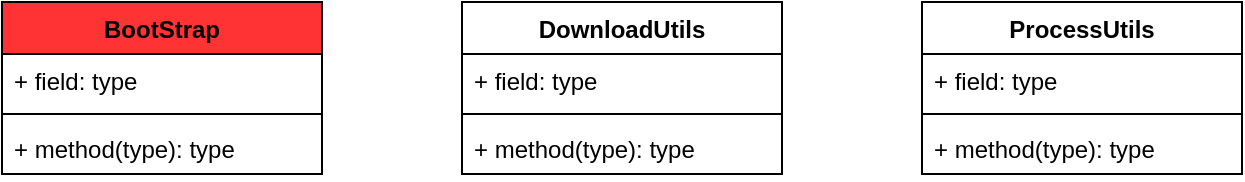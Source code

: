 <mxfile version="13.9.8" type="device" pages="13"><diagram id="hDb5FKgC90vSsfoNhWBl" name="boot"><mxGraphModel dx="8471" dy="4229" grid="1" gridSize="10" guides="1" tooltips="1" connect="1" arrows="1" fold="1" page="1" pageScale="1" pageWidth="33000" pageHeight="46810" math="0" shadow="0"><root><mxCell id="cZSiwdp-XDJdYiUeRyBI-0"/><mxCell id="cZSiwdp-XDJdYiUeRyBI-1" parent="cZSiwdp-XDJdYiUeRyBI-0"/><mxCell id="cZSiwdp-XDJdYiUeRyBI-2" value="BootStrap" style="swimlane;fontStyle=1;align=center;verticalAlign=top;childLayout=stackLayout;horizontal=1;startSize=26;horizontalStack=0;resizeParent=1;resizeParentMax=0;resizeLast=0;collapsible=1;marginBottom=0;fillColor=#FF3333;" vertex="1" parent="cZSiwdp-XDJdYiUeRyBI-1"><mxGeometry x="390" y="180" width="160" height="86" as="geometry"/></mxCell><mxCell id="cZSiwdp-XDJdYiUeRyBI-3" value="+ field: type" style="text;strokeColor=none;fillColor=none;align=left;verticalAlign=top;spacingLeft=4;spacingRight=4;overflow=hidden;rotatable=0;points=[[0,0.5],[1,0.5]];portConstraint=eastwest;" vertex="1" parent="cZSiwdp-XDJdYiUeRyBI-2"><mxGeometry y="26" width="160" height="26" as="geometry"/></mxCell><mxCell id="cZSiwdp-XDJdYiUeRyBI-4" value="" style="line;strokeWidth=1;fillColor=none;align=left;verticalAlign=middle;spacingTop=-1;spacingLeft=3;spacingRight=3;rotatable=0;labelPosition=right;points=[];portConstraint=eastwest;" vertex="1" parent="cZSiwdp-XDJdYiUeRyBI-2"><mxGeometry y="52" width="160" height="8" as="geometry"/></mxCell><mxCell id="cZSiwdp-XDJdYiUeRyBI-5" value="+ method(type): type" style="text;strokeColor=none;fillColor=none;align=left;verticalAlign=top;spacingLeft=4;spacingRight=4;overflow=hidden;rotatable=0;points=[[0,0.5],[1,0.5]];portConstraint=eastwest;" vertex="1" parent="cZSiwdp-XDJdYiUeRyBI-2"><mxGeometry y="60" width="160" height="26" as="geometry"/></mxCell><mxCell id="cZSiwdp-XDJdYiUeRyBI-6" value="DownloadUtils" style="swimlane;fontStyle=1;align=center;verticalAlign=top;childLayout=stackLayout;horizontal=1;startSize=26;horizontalStack=0;resizeParent=1;resizeParentMax=0;resizeLast=0;collapsible=1;marginBottom=0;fillColor=#FFFFFF;" vertex="1" parent="cZSiwdp-XDJdYiUeRyBI-1"><mxGeometry x="620" y="180" width="160" height="86" as="geometry"/></mxCell><mxCell id="cZSiwdp-XDJdYiUeRyBI-7" value="+ field: type" style="text;strokeColor=none;fillColor=none;align=left;verticalAlign=top;spacingLeft=4;spacingRight=4;overflow=hidden;rotatable=0;points=[[0,0.5],[1,0.5]];portConstraint=eastwest;" vertex="1" parent="cZSiwdp-XDJdYiUeRyBI-6"><mxGeometry y="26" width="160" height="26" as="geometry"/></mxCell><mxCell id="cZSiwdp-XDJdYiUeRyBI-8" value="" style="line;strokeWidth=1;fillColor=none;align=left;verticalAlign=middle;spacingTop=-1;spacingLeft=3;spacingRight=3;rotatable=0;labelPosition=right;points=[];portConstraint=eastwest;" vertex="1" parent="cZSiwdp-XDJdYiUeRyBI-6"><mxGeometry y="52" width="160" height="8" as="geometry"/></mxCell><mxCell id="cZSiwdp-XDJdYiUeRyBI-9" value="+ method(type): type" style="text;strokeColor=none;fillColor=none;align=left;verticalAlign=top;spacingLeft=4;spacingRight=4;overflow=hidden;rotatable=0;points=[[0,0.5],[1,0.5]];portConstraint=eastwest;" vertex="1" parent="cZSiwdp-XDJdYiUeRyBI-6"><mxGeometry y="60" width="160" height="26" as="geometry"/></mxCell><mxCell id="cZSiwdp-XDJdYiUeRyBI-10" value="ProcessUtils" style="swimlane;fontStyle=1;align=center;verticalAlign=top;childLayout=stackLayout;horizontal=1;startSize=26;horizontalStack=0;resizeParent=1;resizeParentMax=0;resizeLast=0;collapsible=1;marginBottom=0;fillColor=#FFFFFF;" vertex="1" parent="cZSiwdp-XDJdYiUeRyBI-1"><mxGeometry x="850" y="180" width="160" height="86" as="geometry"/></mxCell><mxCell id="cZSiwdp-XDJdYiUeRyBI-11" value="+ field: type" style="text;strokeColor=none;fillColor=none;align=left;verticalAlign=top;spacingLeft=4;spacingRight=4;overflow=hidden;rotatable=0;points=[[0,0.5],[1,0.5]];portConstraint=eastwest;" vertex="1" parent="cZSiwdp-XDJdYiUeRyBI-10"><mxGeometry y="26" width="160" height="26" as="geometry"/></mxCell><mxCell id="cZSiwdp-XDJdYiUeRyBI-12" value="" style="line;strokeWidth=1;fillColor=none;align=left;verticalAlign=middle;spacingTop=-1;spacingLeft=3;spacingRight=3;rotatable=0;labelPosition=right;points=[];portConstraint=eastwest;" vertex="1" parent="cZSiwdp-XDJdYiUeRyBI-10"><mxGeometry y="52" width="160" height="8" as="geometry"/></mxCell><mxCell id="cZSiwdp-XDJdYiUeRyBI-13" value="+ method(type): type" style="text;strokeColor=none;fillColor=none;align=left;verticalAlign=top;spacingLeft=4;spacingRight=4;overflow=hidden;rotatable=0;points=[[0,0.5],[1,0.5]];portConstraint=eastwest;" vertex="1" parent="cZSiwdp-XDJdYiUeRyBI-10"><mxGeometry y="60" width="160" height="26" as="geometry"/></mxCell></root></mxGraphModel></diagram><diagram id="8vIlYXuI20V7vMYyrrZd" name="core"><mxGraphModel dx="988" dy="493" grid="1" gridSize="10" guides="1" tooltips="1" connect="1" arrows="1" fold="1" page="1" pageScale="1" pageWidth="33000" pageHeight="46810" math="0" shadow="0"><root><mxCell id="0"/><mxCell id="1" parent="0"/><mxCell id="Tn4teL0ex2nTg2ASi5cm-1" value="EnhancerCommand" style="swimlane;fontStyle=1;align=center;verticalAlign=top;childLayout=stackLayout;horizontal=1;startSize=26;horizontalStack=0;resizeParent=1;resizeParentMax=0;resizeLast=0;collapsible=1;marginBottom=0;fillColor=#FF9933;" vertex="1" parent="1"><mxGeometry x="12750" y="2980" width="160" height="86" as="geometry"/></mxCell><mxCell id="Tn4teL0ex2nTg2ASi5cm-2" value="+ field: type" style="text;strokeColor=none;fillColor=none;align=left;verticalAlign=top;spacingLeft=4;spacingRight=4;overflow=hidden;rotatable=0;points=[[0,0.5],[1,0.5]];portConstraint=eastwest;" vertex="1" parent="Tn4teL0ex2nTg2ASi5cm-1"><mxGeometry y="26" width="160" height="26" as="geometry"/></mxCell><mxCell id="Tn4teL0ex2nTg2ASi5cm-3" value="" style="line;strokeWidth=1;fillColor=none;align=left;verticalAlign=middle;spacingTop=-1;spacingLeft=3;spacingRight=3;rotatable=0;labelPosition=right;points=[];portConstraint=eastwest;" vertex="1" parent="Tn4teL0ex2nTg2ASi5cm-1"><mxGeometry y="52" width="160" height="8" as="geometry"/></mxCell><mxCell id="Tn4teL0ex2nTg2ASi5cm-4" value="+ method(type): type" style="text;strokeColor=none;fillColor=none;align=left;verticalAlign=top;spacingLeft=4;spacingRight=4;overflow=hidden;rotatable=0;points=[[0,0.5],[1,0.5]];portConstraint=eastwest;" vertex="1" parent="Tn4teL0ex2nTg2ASi5cm-1"><mxGeometry y="60" width="160" height="26" as="geometry"/></mxCell><mxCell id="Tn4teL0ex2nTg2ASi5cm-13" value="JvmCommand" style="swimlane;fontStyle=1;align=center;verticalAlign=top;childLayout=stackLayout;horizontal=1;startSize=26;horizontalStack=0;resizeParent=1;resizeParentMax=0;resizeLast=0;collapsible=1;marginBottom=0;fillColor=#FFFFFF;" vertex="1" parent="1"><mxGeometry x="13220" y="2990" width="160" height="86" as="geometry"/></mxCell><mxCell id="Tn4teL0ex2nTg2ASi5cm-14" value="+ field: type" style="text;strokeColor=none;fillColor=none;align=left;verticalAlign=top;spacingLeft=4;spacingRight=4;overflow=hidden;rotatable=0;points=[[0,0.5],[1,0.5]];portConstraint=eastwest;" vertex="1" parent="Tn4teL0ex2nTg2ASi5cm-13"><mxGeometry y="26" width="160" height="26" as="geometry"/></mxCell><mxCell id="Tn4teL0ex2nTg2ASi5cm-15" value="" style="line;strokeWidth=1;fillColor=none;align=left;verticalAlign=middle;spacingTop=-1;spacingLeft=3;spacingRight=3;rotatable=0;labelPosition=right;points=[];portConstraint=eastwest;" vertex="1" parent="Tn4teL0ex2nTg2ASi5cm-13"><mxGeometry y="52" width="160" height="8" as="geometry"/></mxCell><mxCell id="Tn4teL0ex2nTg2ASi5cm-16" value="+ method(type): type" style="text;strokeColor=none;fillColor=none;align=left;verticalAlign=top;spacingLeft=4;spacingRight=4;overflow=hidden;rotatable=0;points=[[0,0.5],[1,0.5]];portConstraint=eastwest;" vertex="1" parent="Tn4teL0ex2nTg2ASi5cm-13"><mxGeometry y="60" width="160" height="26" as="geometry"/></mxCell><mxCell id="Tn4teL0ex2nTg2ASi5cm-19" value="MBeanCommand" style="swimlane;fontStyle=1;align=center;verticalAlign=top;childLayout=stackLayout;horizontal=1;startSize=26;horizontalStack=0;resizeParent=1;resizeParentMax=0;resizeLast=0;collapsible=1;marginBottom=0;fillColor=#FFFFFF;" vertex="1" parent="1"><mxGeometry x="13430" y="2990" width="160" height="86" as="geometry"/></mxCell><mxCell id="Tn4teL0ex2nTg2ASi5cm-20" value="+ field: type" style="text;strokeColor=none;fillColor=none;align=left;verticalAlign=top;spacingLeft=4;spacingRight=4;overflow=hidden;rotatable=0;points=[[0,0.5],[1,0.5]];portConstraint=eastwest;" vertex="1" parent="Tn4teL0ex2nTg2ASi5cm-19"><mxGeometry y="26" width="160" height="26" as="geometry"/></mxCell><mxCell id="Tn4teL0ex2nTg2ASi5cm-21" value="" style="line;strokeWidth=1;fillColor=none;align=left;verticalAlign=middle;spacingTop=-1;spacingLeft=3;spacingRight=3;rotatable=0;labelPosition=right;points=[];portConstraint=eastwest;" vertex="1" parent="Tn4teL0ex2nTg2ASi5cm-19"><mxGeometry y="52" width="160" height="8" as="geometry"/></mxCell><mxCell id="Tn4teL0ex2nTg2ASi5cm-22" value="+ method(type): type" style="text;strokeColor=none;fillColor=none;align=left;verticalAlign=top;spacingLeft=4;spacingRight=4;overflow=hidden;rotatable=0;points=[[0,0.5],[1,0.5]];portConstraint=eastwest;" vertex="1" parent="Tn4teL0ex2nTg2ASi5cm-19"><mxGeometry y="60" width="160" height="26" as="geometry"/></mxCell><mxCell id="Tn4teL0ex2nTg2ASi5cm-23" value="AnnotatedCommand" style="swimlane;fontStyle=1;align=center;verticalAlign=top;childLayout=stackLayout;horizontal=1;startSize=26;horizontalStack=0;resizeParent=1;resizeParentMax=0;resizeLast=0;collapsible=1;marginBottom=0;fillColor=#FF3333;" vertex="1" parent="1"><mxGeometry x="13210" y="2810" width="160" height="86" as="geometry"/></mxCell><mxCell id="Tn4teL0ex2nTg2ASi5cm-24" value="+ field: type" style="text;strokeColor=none;fillColor=none;align=left;verticalAlign=top;spacingLeft=4;spacingRight=4;overflow=hidden;rotatable=0;points=[[0,0.5],[1,0.5]];portConstraint=eastwest;" vertex="1" parent="Tn4teL0ex2nTg2ASi5cm-23"><mxGeometry y="26" width="160" height="26" as="geometry"/></mxCell><mxCell id="Tn4teL0ex2nTg2ASi5cm-25" value="" style="line;strokeWidth=1;fillColor=none;align=left;verticalAlign=middle;spacingTop=-1;spacingLeft=3;spacingRight=3;rotatable=0;labelPosition=right;points=[];portConstraint=eastwest;" vertex="1" parent="Tn4teL0ex2nTg2ASi5cm-23"><mxGeometry y="52" width="160" height="8" as="geometry"/></mxCell><mxCell id="Tn4teL0ex2nTg2ASi5cm-26" value="+ method(type): type" style="text;strokeColor=none;fillColor=none;align=left;verticalAlign=top;spacingLeft=4;spacingRight=4;overflow=hidden;rotatable=0;points=[[0,0.5],[1,0.5]];portConstraint=eastwest;" vertex="1" parent="Tn4teL0ex2nTg2ASi5cm-23"><mxGeometry y="60" width="160" height="26" as="geometry"/></mxCell><mxCell id="Tn4teL0ex2nTg2ASi5cm-27" value="Extends" style="endArrow=block;endSize=16;endFill=0;html=1;exitX=0.5;exitY=0;exitDx=0;exitDy=0;" edge="1" parent="1" source="Tn4teL0ex2nTg2ASi5cm-1" target="Tn4teL0ex2nTg2ASi5cm-26"><mxGeometry width="160" relative="1" as="geometry"><mxPoint x="12850" y="2970" as="sourcePoint"/><mxPoint x="13010" y="2970" as="targetPoint"/></mxGeometry></mxCell><mxCell id="Tn4teL0ex2nTg2ASi5cm-29" value="Extends" style="endArrow=block;endSize=16;endFill=0;html=1;entryX=0.465;entryY=1.032;entryDx=0;entryDy=0;entryPerimeter=0;exitX=0.5;exitY=0;exitDx=0;exitDy=0;" edge="1" parent="1" source="Tn4teL0ex2nTg2ASi5cm-13" target="Tn4teL0ex2nTg2ASi5cm-26"><mxGeometry width="160" relative="1" as="geometry"><mxPoint x="13180" y="2970" as="sourcePoint"/><mxPoint x="13340" y="2970" as="targetPoint"/></mxGeometry></mxCell><mxCell id="Tn4teL0ex2nTg2ASi5cm-30" value="Extends" style="endArrow=block;endSize=16;endFill=0;html=1;entryX=0.676;entryY=1.032;entryDx=0;entryDy=0;entryPerimeter=0;exitX=0.472;exitY=0.018;exitDx=0;exitDy=0;exitPerimeter=0;" edge="1" parent="1" source="Tn4teL0ex2nTg2ASi5cm-19" target="Tn4teL0ex2nTg2ASi5cm-26"><mxGeometry width="160" relative="1" as="geometry"><mxPoint x="13370" y="2970" as="sourcePoint"/><mxPoint x="13530" y="2970" as="targetPoint"/></mxGeometry></mxCell><mxCell id="Tn4teL0ex2nTg2ASi5cm-31" value="ArthasBootstrap" style="swimlane;fontStyle=1;align=center;verticalAlign=top;childLayout=stackLayout;horizontal=1;startSize=26;horizontalStack=0;resizeParent=1;resizeParentMax=0;resizeLast=0;collapsible=1;marginBottom=0;fillColor=#FFFFFF;" vertex="1" parent="1"><mxGeometry x="13770" y="2730" width="160" height="86" as="geometry"/></mxCell><mxCell id="Tn4teL0ex2nTg2ASi5cm-32" value="+ field: type" style="text;strokeColor=none;fillColor=none;align=left;verticalAlign=top;spacingLeft=4;spacingRight=4;overflow=hidden;rotatable=0;points=[[0,0.5],[1,0.5]];portConstraint=eastwest;" vertex="1" parent="Tn4teL0ex2nTg2ASi5cm-31"><mxGeometry y="26" width="160" height="26" as="geometry"/></mxCell><mxCell id="Tn4teL0ex2nTg2ASi5cm-33" value="" style="line;strokeWidth=1;fillColor=none;align=left;verticalAlign=middle;spacingTop=-1;spacingLeft=3;spacingRight=3;rotatable=0;labelPosition=right;points=[];portConstraint=eastwest;" vertex="1" parent="Tn4teL0ex2nTg2ASi5cm-31"><mxGeometry y="52" width="160" height="8" as="geometry"/></mxCell><mxCell id="Tn4teL0ex2nTg2ASi5cm-34" value="+ method(type): type" style="text;strokeColor=none;fillColor=none;align=left;verticalAlign=top;spacingLeft=4;spacingRight=4;overflow=hidden;rotatable=0;points=[[0,0.5],[1,0.5]];portConstraint=eastwest;" vertex="1" parent="Tn4teL0ex2nTg2ASi5cm-31"><mxGeometry y="60" width="160" height="26" as="geometry"/></mxCell><mxCell id="p16X73ZzE8f3V0yXsbGJ-1" value="MonitorCommand" style="swimlane;fontStyle=1;align=center;verticalAlign=top;childLayout=stackLayout;horizontal=1;startSize=26;horizontalStack=0;resizeParent=1;resizeParentMax=0;resizeLast=0;collapsible=1;marginBottom=0;fillColor=#FFFFFF;" vertex="1" parent="1"><mxGeometry x="12410" y="3160" width="160" height="86" as="geometry"/></mxCell><mxCell id="p16X73ZzE8f3V0yXsbGJ-2" value="+ field: type" style="text;strokeColor=none;fillColor=none;align=left;verticalAlign=top;spacingLeft=4;spacingRight=4;overflow=hidden;rotatable=0;points=[[0,0.5],[1,0.5]];portConstraint=eastwest;" vertex="1" parent="p16X73ZzE8f3V0yXsbGJ-1"><mxGeometry y="26" width="160" height="26" as="geometry"/></mxCell><mxCell id="p16X73ZzE8f3V0yXsbGJ-3" value="" style="line;strokeWidth=1;fillColor=none;align=left;verticalAlign=middle;spacingTop=-1;spacingLeft=3;spacingRight=3;rotatable=0;labelPosition=right;points=[];portConstraint=eastwest;" vertex="1" parent="p16X73ZzE8f3V0yXsbGJ-1"><mxGeometry y="52" width="160" height="8" as="geometry"/></mxCell><mxCell id="p16X73ZzE8f3V0yXsbGJ-4" value="+ method(type): type" style="text;strokeColor=none;fillColor=none;align=left;verticalAlign=top;spacingLeft=4;spacingRight=4;overflow=hidden;rotatable=0;points=[[0,0.5],[1,0.5]];portConstraint=eastwest;" vertex="1" parent="p16X73ZzE8f3V0yXsbGJ-1"><mxGeometry y="60" width="160" height="26" as="geometry"/></mxCell><mxCell id="p16X73ZzE8f3V0yXsbGJ-5" value="StackCommand" style="swimlane;fontStyle=1;align=center;verticalAlign=top;childLayout=stackLayout;horizontal=1;startSize=26;horizontalStack=0;resizeParent=1;resizeParentMax=0;resizeLast=0;collapsible=1;marginBottom=0;fillColor=#FFFFFF;" vertex="1" parent="1"><mxGeometry x="12590" y="3158" width="160" height="86" as="geometry"/></mxCell><mxCell id="p16X73ZzE8f3V0yXsbGJ-6" value="+ field: type" style="text;strokeColor=none;fillColor=none;align=left;verticalAlign=top;spacingLeft=4;spacingRight=4;overflow=hidden;rotatable=0;points=[[0,0.5],[1,0.5]];portConstraint=eastwest;" vertex="1" parent="p16X73ZzE8f3V0yXsbGJ-5"><mxGeometry y="26" width="160" height="26" as="geometry"/></mxCell><mxCell id="p16X73ZzE8f3V0yXsbGJ-7" value="" style="line;strokeWidth=1;fillColor=none;align=left;verticalAlign=middle;spacingTop=-1;spacingLeft=3;spacingRight=3;rotatable=0;labelPosition=right;points=[];portConstraint=eastwest;" vertex="1" parent="p16X73ZzE8f3V0yXsbGJ-5"><mxGeometry y="52" width="160" height="8" as="geometry"/></mxCell><mxCell id="p16X73ZzE8f3V0yXsbGJ-8" value="+ method(type): type" style="text;strokeColor=none;fillColor=none;align=left;verticalAlign=top;spacingLeft=4;spacingRight=4;overflow=hidden;rotatable=0;points=[[0,0.5],[1,0.5]];portConstraint=eastwest;" vertex="1" parent="p16X73ZzE8f3V0yXsbGJ-5"><mxGeometry y="60" width="160" height="26" as="geometry"/></mxCell><mxCell id="p16X73ZzE8f3V0yXsbGJ-9" value="TimeTunnelCommand" style="swimlane;fontStyle=1;align=center;verticalAlign=top;childLayout=stackLayout;horizontal=1;startSize=26;horizontalStack=0;resizeParent=1;resizeParentMax=0;resizeLast=0;collapsible=1;marginBottom=0;fillColor=#FFFFFF;" vertex="1" parent="1"><mxGeometry x="12770" y="3158" width="160" height="86" as="geometry"/></mxCell><mxCell id="p16X73ZzE8f3V0yXsbGJ-10" value="+ field: type" style="text;strokeColor=none;fillColor=none;align=left;verticalAlign=top;spacingLeft=4;spacingRight=4;overflow=hidden;rotatable=0;points=[[0,0.5],[1,0.5]];portConstraint=eastwest;" vertex="1" parent="p16X73ZzE8f3V0yXsbGJ-9"><mxGeometry y="26" width="160" height="26" as="geometry"/></mxCell><mxCell id="p16X73ZzE8f3V0yXsbGJ-11" value="" style="line;strokeWidth=1;fillColor=none;align=left;verticalAlign=middle;spacingTop=-1;spacingLeft=3;spacingRight=3;rotatable=0;labelPosition=right;points=[];portConstraint=eastwest;" vertex="1" parent="p16X73ZzE8f3V0yXsbGJ-9"><mxGeometry y="52" width="160" height="8" as="geometry"/></mxCell><mxCell id="p16X73ZzE8f3V0yXsbGJ-12" value="+ method(type): type" style="text;strokeColor=none;fillColor=none;align=left;verticalAlign=top;spacingLeft=4;spacingRight=4;overflow=hidden;rotatable=0;points=[[0,0.5],[1,0.5]];portConstraint=eastwest;" vertex="1" parent="p16X73ZzE8f3V0yXsbGJ-9"><mxGeometry y="60" width="160" height="26" as="geometry"/></mxCell><mxCell id="p16X73ZzE8f3V0yXsbGJ-13" value="TraceCommand" style="swimlane;fontStyle=1;align=center;verticalAlign=top;childLayout=stackLayout;horizontal=1;startSize=26;horizontalStack=0;resizeParent=1;resizeParentMax=0;resizeLast=0;collapsible=1;marginBottom=0;fillColor=#FFFFFF;" vertex="1" parent="1"><mxGeometry x="12950" y="3158" width="160" height="86" as="geometry"/></mxCell><mxCell id="p16X73ZzE8f3V0yXsbGJ-14" value="+ field: type" style="text;strokeColor=none;fillColor=none;align=left;verticalAlign=top;spacingLeft=4;spacingRight=4;overflow=hidden;rotatable=0;points=[[0,0.5],[1,0.5]];portConstraint=eastwest;" vertex="1" parent="p16X73ZzE8f3V0yXsbGJ-13"><mxGeometry y="26" width="160" height="26" as="geometry"/></mxCell><mxCell id="p16X73ZzE8f3V0yXsbGJ-15" value="" style="line;strokeWidth=1;fillColor=none;align=left;verticalAlign=middle;spacingTop=-1;spacingLeft=3;spacingRight=3;rotatable=0;labelPosition=right;points=[];portConstraint=eastwest;" vertex="1" parent="p16X73ZzE8f3V0yXsbGJ-13"><mxGeometry y="52" width="160" height="8" as="geometry"/></mxCell><mxCell id="p16X73ZzE8f3V0yXsbGJ-16" value="+ method(type): type" style="text;strokeColor=none;fillColor=none;align=left;verticalAlign=top;spacingLeft=4;spacingRight=4;overflow=hidden;rotatable=0;points=[[0,0.5],[1,0.5]];portConstraint=eastwest;" vertex="1" parent="p16X73ZzE8f3V0yXsbGJ-13"><mxGeometry y="60" width="160" height="26" as="geometry"/></mxCell><mxCell id="p16X73ZzE8f3V0yXsbGJ-17" value="GroovyScriptCommand" style="swimlane;fontStyle=1;align=center;verticalAlign=top;childLayout=stackLayout;horizontal=1;startSize=26;horizontalStack=0;resizeParent=1;resizeParentMax=0;resizeLast=0;collapsible=1;marginBottom=0;fillColor=#FFFFFF;" vertex="1" parent="1"><mxGeometry x="13130" y="3156" width="160" height="86" as="geometry"/></mxCell><mxCell id="p16X73ZzE8f3V0yXsbGJ-18" value="+ field: type" style="text;strokeColor=none;fillColor=none;align=left;verticalAlign=top;spacingLeft=4;spacingRight=4;overflow=hidden;rotatable=0;points=[[0,0.5],[1,0.5]];portConstraint=eastwest;" vertex="1" parent="p16X73ZzE8f3V0yXsbGJ-17"><mxGeometry y="26" width="160" height="26" as="geometry"/></mxCell><mxCell id="p16X73ZzE8f3V0yXsbGJ-19" value="" style="line;strokeWidth=1;fillColor=none;align=left;verticalAlign=middle;spacingTop=-1;spacingLeft=3;spacingRight=3;rotatable=0;labelPosition=right;points=[];portConstraint=eastwest;" vertex="1" parent="p16X73ZzE8f3V0yXsbGJ-17"><mxGeometry y="52" width="160" height="8" as="geometry"/></mxCell><mxCell id="p16X73ZzE8f3V0yXsbGJ-20" value="+ method(type): type" style="text;strokeColor=none;fillColor=none;align=left;verticalAlign=top;spacingLeft=4;spacingRight=4;overflow=hidden;rotatable=0;points=[[0,0.5],[1,0.5]];portConstraint=eastwest;" vertex="1" parent="p16X73ZzE8f3V0yXsbGJ-17"><mxGeometry y="60" width="160" height="26" as="geometry"/></mxCell><mxCell id="p16X73ZzE8f3V0yXsbGJ-21" value="WatchCommand" style="swimlane;fontStyle=1;align=center;verticalAlign=top;childLayout=stackLayout;horizontal=1;startSize=26;horizontalStack=0;resizeParent=1;resizeParentMax=0;resizeLast=0;collapsible=1;marginBottom=0;fillColor=#FFFFFF;" vertex="1" parent="1"><mxGeometry x="12890" y="3300" width="160" height="86" as="geometry"/></mxCell><mxCell id="p16X73ZzE8f3V0yXsbGJ-22" value="+ field: type" style="text;strokeColor=none;fillColor=none;align=left;verticalAlign=top;spacingLeft=4;spacingRight=4;overflow=hidden;rotatable=0;points=[[0,0.5],[1,0.5]];portConstraint=eastwest;" vertex="1" parent="p16X73ZzE8f3V0yXsbGJ-21"><mxGeometry y="26" width="160" height="26" as="geometry"/></mxCell><mxCell id="p16X73ZzE8f3V0yXsbGJ-23" value="" style="line;strokeWidth=1;fillColor=none;align=left;verticalAlign=middle;spacingTop=-1;spacingLeft=3;spacingRight=3;rotatable=0;labelPosition=right;points=[];portConstraint=eastwest;" vertex="1" parent="p16X73ZzE8f3V0yXsbGJ-21"><mxGeometry y="52" width="160" height="8" as="geometry"/></mxCell><mxCell id="p16X73ZzE8f3V0yXsbGJ-24" value="+ method(type): type" style="text;strokeColor=none;fillColor=none;align=left;verticalAlign=top;spacingLeft=4;spacingRight=4;overflow=hidden;rotatable=0;points=[[0,0.5],[1,0.5]];portConstraint=eastwest;" vertex="1" parent="p16X73ZzE8f3V0yXsbGJ-21"><mxGeometry y="60" width="160" height="26" as="geometry"/></mxCell><mxCell id="p16X73ZzE8f3V0yXsbGJ-25" value="Extends" style="endArrow=block;endSize=16;endFill=0;html=1;exitX=0.5;exitY=0;exitDx=0;exitDy=0;" edge="1" parent="1" source="p16X73ZzE8f3V0yXsbGJ-1" target="Tn4teL0ex2nTg2ASi5cm-4"><mxGeometry width="160" relative="1" as="geometry"><mxPoint x="12500" y="3140" as="sourcePoint"/><mxPoint x="12660" y="3140" as="targetPoint"/></mxGeometry></mxCell><mxCell id="p16X73ZzE8f3V0yXsbGJ-26" value="Extends" style="endArrow=block;endSize=16;endFill=0;html=1;exitX=0.5;exitY=0;exitDx=0;exitDy=0;entryX=0.398;entryY=0.974;entryDx=0;entryDy=0;entryPerimeter=0;" edge="1" parent="1" source="p16X73ZzE8f3V0yXsbGJ-5" target="Tn4teL0ex2nTg2ASi5cm-4"><mxGeometry width="160" relative="1" as="geometry"><mxPoint x="12730" y="3220" as="sourcePoint"/><mxPoint x="12890" y="3220" as="targetPoint"/></mxGeometry></mxCell><mxCell id="p16X73ZzE8f3V0yXsbGJ-27" value="Extends" style="endArrow=block;endSize=16;endFill=0;html=1;entryX=0.565;entryY=1.071;entryDx=0;entryDy=0;entryPerimeter=0;" edge="1" parent="1" source="p16X73ZzE8f3V0yXsbGJ-9" target="Tn4teL0ex2nTg2ASi5cm-4"><mxGeometry width="160" relative="1" as="geometry"><mxPoint x="12830" y="3130" as="sourcePoint"/><mxPoint x="12990" y="3130" as="targetPoint"/></mxGeometry></mxCell><mxCell id="p16X73ZzE8f3V0yXsbGJ-28" value="Extends" style="endArrow=block;endSize=16;endFill=0;html=1;entryX=0.643;entryY=1.006;entryDx=0;entryDy=0;entryPerimeter=0;exitX=0.539;exitY=-0.002;exitDx=0;exitDy=0;exitPerimeter=0;" edge="1" parent="1" source="p16X73ZzE8f3V0yXsbGJ-13" target="Tn4teL0ex2nTg2ASi5cm-4"><mxGeometry width="160" relative="1" as="geometry"><mxPoint x="13020" y="3130" as="sourcePoint"/><mxPoint x="13180" y="3130" as="targetPoint"/></mxGeometry></mxCell><mxCell id="p16X73ZzE8f3V0yXsbGJ-29" value="Extends" style="endArrow=block;endSize=16;endFill=0;html=1;entryX=0.846;entryY=1.071;entryDx=0;entryDy=0;entryPerimeter=0;exitX=0.5;exitY=0;exitDx=0;exitDy=0;" edge="1" parent="1" source="p16X73ZzE8f3V0yXsbGJ-17" target="Tn4teL0ex2nTg2ASi5cm-4"><mxGeometry width="160" relative="1" as="geometry"><mxPoint x="13180" y="3130" as="sourcePoint"/><mxPoint x="13340" y="3130" as="targetPoint"/></mxGeometry></mxCell><mxCell id="p16X73ZzE8f3V0yXsbGJ-30" value="Extends" style="endArrow=block;endSize=16;endFill=0;html=1;entryX=0.606;entryY=1.071;entryDx=0;entryDy=0;entryPerimeter=0;exitX=0.5;exitY=0;exitDx=0;exitDy=0;" edge="1" parent="1" source="p16X73ZzE8f3V0yXsbGJ-21" target="Tn4teL0ex2nTg2ASi5cm-4"><mxGeometry width="160" relative="1" as="geometry"><mxPoint x="13030" y="3260" as="sourcePoint"/><mxPoint x="13190" y="3260" as="targetPoint"/></mxGeometry></mxCell><mxCell id="p16X73ZzE8f3V0yXsbGJ-31" value="ShutdownCommand" style="swimlane;fontStyle=1;align=center;verticalAlign=top;childLayout=stackLayout;horizontal=1;startSize=26;horizontalStack=0;resizeParent=1;resizeParentMax=0;resizeLast=0;collapsible=1;marginBottom=0;fillColor=#FF9933;" vertex="1" parent="1"><mxGeometry x="13630" y="2984" width="160" height="86" as="geometry"/></mxCell><mxCell id="p16X73ZzE8f3V0yXsbGJ-32" value="+ field: type" style="text;strokeColor=none;fillColor=none;align=left;verticalAlign=top;spacingLeft=4;spacingRight=4;overflow=hidden;rotatable=0;points=[[0,0.5],[1,0.5]];portConstraint=eastwest;" vertex="1" parent="p16X73ZzE8f3V0yXsbGJ-31"><mxGeometry y="26" width="160" height="26" as="geometry"/></mxCell><mxCell id="p16X73ZzE8f3V0yXsbGJ-33" value="" style="line;strokeWidth=1;fillColor=none;align=left;verticalAlign=middle;spacingTop=-1;spacingLeft=3;spacingRight=3;rotatable=0;labelPosition=right;points=[];portConstraint=eastwest;" vertex="1" parent="p16X73ZzE8f3V0yXsbGJ-31"><mxGeometry y="52" width="160" height="8" as="geometry"/></mxCell><mxCell id="p16X73ZzE8f3V0yXsbGJ-34" value="+ method(type): type" style="text;strokeColor=none;fillColor=none;align=left;verticalAlign=top;spacingLeft=4;spacingRight=4;overflow=hidden;rotatable=0;points=[[0,0.5],[1,0.5]];portConstraint=eastwest;" vertex="1" parent="p16X73ZzE8f3V0yXsbGJ-31"><mxGeometry y="60" width="160" height="26" as="geometry"/></mxCell><mxCell id="p16X73ZzE8f3V0yXsbGJ-35" value="Extends" style="endArrow=block;endSize=16;endFill=0;html=1;entryX=0.861;entryY=1.103;entryDx=0;entryDy=0;entryPerimeter=0;exitX=0.5;exitY=0;exitDx=0;exitDy=0;" edge="1" parent="1" source="p16X73ZzE8f3V0yXsbGJ-31" target="Tn4teL0ex2nTg2ASi5cm-26"><mxGeometry width="160" relative="1" as="geometry"><mxPoint x="13670" y="2960" as="sourcePoint"/><mxPoint x="13830" y="2960" as="targetPoint"/></mxGeometry></mxCell><mxCell id="p16X73ZzE8f3V0yXsbGJ-36" value="«interface»&lt;br&gt;&lt;b&gt;AdviceListener&lt;/b&gt;" style="html=1;fillColor=#FF3333;" vertex="1" parent="1"><mxGeometry x="11700" y="4300" width="110" height="50" as="geometry"/></mxCell><mxCell id="p16X73ZzE8f3V0yXsbGJ-37" value="AdviceListenerAdapter" style="swimlane;fontStyle=1;align=center;verticalAlign=top;childLayout=stackLayout;horizontal=1;startSize=26;horizontalStack=0;resizeParent=1;resizeParentMax=0;resizeLast=0;collapsible=1;marginBottom=0;fillColor=#FFFFFF;" vertex="1" parent="1"><mxGeometry x="11675" y="4430" width="160" height="86" as="geometry"/></mxCell><mxCell id="p16X73ZzE8f3V0yXsbGJ-43" value="" style="endArrow=block;dashed=1;endFill=0;endSize=12;html=1;entryX=0.5;entryY=1;entryDx=0;entryDy=0;" edge="1" parent="p16X73ZzE8f3V0yXsbGJ-37" target="p16X73ZzE8f3V0yXsbGJ-42"><mxGeometry width="160" relative="1" as="geometry"><mxPoint x="110" as="sourcePoint"/><mxPoint x="270" as="targetPoint"/></mxGeometry></mxCell><mxCell id="p16X73ZzE8f3V0yXsbGJ-38" value="+ field: type" style="text;strokeColor=none;fillColor=none;align=left;verticalAlign=top;spacingLeft=4;spacingRight=4;overflow=hidden;rotatable=0;points=[[0,0.5],[1,0.5]];portConstraint=eastwest;" vertex="1" parent="p16X73ZzE8f3V0yXsbGJ-37"><mxGeometry y="26" width="160" height="26" as="geometry"/></mxCell><mxCell id="p16X73ZzE8f3V0yXsbGJ-39" value="" style="line;strokeWidth=1;fillColor=none;align=left;verticalAlign=middle;spacingTop=-1;spacingLeft=3;spacingRight=3;rotatable=0;labelPosition=right;points=[];portConstraint=eastwest;" vertex="1" parent="p16X73ZzE8f3V0yXsbGJ-37"><mxGeometry y="52" width="160" height="8" as="geometry"/></mxCell><mxCell id="p16X73ZzE8f3V0yXsbGJ-40" value="+ method(type): type" style="text;strokeColor=none;fillColor=none;align=left;verticalAlign=top;spacingLeft=4;spacingRight=4;overflow=hidden;rotatable=0;points=[[0,0.5],[1,0.5]];portConstraint=eastwest;" vertex="1" parent="p16X73ZzE8f3V0yXsbGJ-37"><mxGeometry y="60" width="160" height="26" as="geometry"/></mxCell><mxCell id="p16X73ZzE8f3V0yXsbGJ-41" value="" style="endArrow=block;dashed=1;endFill=0;endSize=12;html=1;entryX=0.5;entryY=1;entryDx=0;entryDy=0;exitX=0.5;exitY=0;exitDx=0;exitDy=0;" edge="1" parent="1" source="p16X73ZzE8f3V0yXsbGJ-37" target="p16X73ZzE8f3V0yXsbGJ-36"><mxGeometry width="160" relative="1" as="geometry"><mxPoint x="11570" y="4460" as="sourcePoint"/><mxPoint x="11730" y="4460" as="targetPoint"/></mxGeometry></mxCell><mxCell id="p16X73ZzE8f3V0yXsbGJ-42" value="«interface»&lt;br&gt;&lt;b&gt;ProcessAware&lt;/b&gt;" style="html=1;fillColor=#FFFFFF;" vertex="1" parent="1"><mxGeometry x="11940" y="4300" width="110" height="50" as="geometry"/></mxCell><mxCell id="WrEmqlSAO5Gdwy5-b0Fj-1" value="ShellServer" style="swimlane;fontStyle=1;align=center;verticalAlign=top;childLayout=stackLayout;horizontal=1;startSize=26;horizontalStack=0;resizeParent=1;resizeParentMax=0;resizeLast=0;collapsible=1;marginBottom=0;fillColor=#FFFFFF;" vertex="1" parent="1"><mxGeometry x="12490" y="4300" width="160" height="86" as="geometry"/></mxCell><mxCell id="WrEmqlSAO5Gdwy5-b0Fj-2" value="+ field: type" style="text;strokeColor=none;fillColor=none;align=left;verticalAlign=top;spacingLeft=4;spacingRight=4;overflow=hidden;rotatable=0;points=[[0,0.5],[1,0.5]];portConstraint=eastwest;" vertex="1" parent="WrEmqlSAO5Gdwy5-b0Fj-1"><mxGeometry y="26" width="160" height="26" as="geometry"/></mxCell><mxCell id="WrEmqlSAO5Gdwy5-b0Fj-3" value="" style="line;strokeWidth=1;fillColor=none;align=left;verticalAlign=middle;spacingTop=-1;spacingLeft=3;spacingRight=3;rotatable=0;labelPosition=right;points=[];portConstraint=eastwest;" vertex="1" parent="WrEmqlSAO5Gdwy5-b0Fj-1"><mxGeometry y="52" width="160" height="8" as="geometry"/></mxCell><mxCell id="WrEmqlSAO5Gdwy5-b0Fj-4" value="+ method(type): type" style="text;strokeColor=none;fillColor=none;align=left;verticalAlign=top;spacingLeft=4;spacingRight=4;overflow=hidden;rotatable=0;points=[[0,0.5],[1,0.5]];portConstraint=eastwest;" vertex="1" parent="WrEmqlSAO5Gdwy5-b0Fj-1"><mxGeometry y="60" width="160" height="26" as="geometry"/></mxCell><mxCell id="WrEmqlSAO5Gdwy5-b0Fj-5" value="ShellServerImpl" style="swimlane;fontStyle=1;align=center;verticalAlign=top;childLayout=stackLayout;horizontal=1;startSize=26;horizontalStack=0;resizeParent=1;resizeParentMax=0;resizeLast=0;collapsible=1;marginBottom=0;fillColor=#FFFFFF;" vertex="1" parent="1"><mxGeometry x="12490" y="4470" width="160" height="86" as="geometry"/></mxCell><mxCell id="WrEmqlSAO5Gdwy5-b0Fj-6" value="+ field: type" style="text;strokeColor=none;fillColor=none;align=left;verticalAlign=top;spacingLeft=4;spacingRight=4;overflow=hidden;rotatable=0;points=[[0,0.5],[1,0.5]];portConstraint=eastwest;" vertex="1" parent="WrEmqlSAO5Gdwy5-b0Fj-5"><mxGeometry y="26" width="160" height="26" as="geometry"/></mxCell><mxCell id="WrEmqlSAO5Gdwy5-b0Fj-7" value="" style="line;strokeWidth=1;fillColor=none;align=left;verticalAlign=middle;spacingTop=-1;spacingLeft=3;spacingRight=3;rotatable=0;labelPosition=right;points=[];portConstraint=eastwest;" vertex="1" parent="WrEmqlSAO5Gdwy5-b0Fj-5"><mxGeometry y="52" width="160" height="8" as="geometry"/></mxCell><mxCell id="WrEmqlSAO5Gdwy5-b0Fj-8" value="+ method(type): type" style="text;strokeColor=none;fillColor=none;align=left;verticalAlign=top;spacingLeft=4;spacingRight=4;overflow=hidden;rotatable=0;points=[[0,0.5],[1,0.5]];portConstraint=eastwest;" vertex="1" parent="WrEmqlSAO5Gdwy5-b0Fj-5"><mxGeometry y="60" width="160" height="26" as="geometry"/></mxCell><mxCell id="WrEmqlSAO5Gdwy5-b0Fj-10" value="" style="endArrow=block;dashed=1;endFill=0;endSize=12;html=1;exitX=0.5;exitY=0;exitDx=0;exitDy=0;" edge="1" parent="1" source="WrEmqlSAO5Gdwy5-b0Fj-5" target="WrEmqlSAO5Gdwy5-b0Fj-4"><mxGeometry width="160" relative="1" as="geometry"><mxPoint x="12580" y="4460" as="sourcePoint"/><mxPoint x="12740" y="4460" as="targetPoint"/></mxGeometry></mxCell><mxCell id="WrEmqlSAO5Gdwy5-b0Fj-11" value="ResultView&lt;T extends ResultModel&gt;" style="swimlane;fontStyle=1;align=center;verticalAlign=top;childLayout=stackLayout;horizontal=1;startSize=26;horizontalStack=0;resizeParent=1;resizeParentMax=0;resizeLast=0;collapsible=1;marginBottom=0;fillColor=#FFFFFF;" vertex="1" parent="1"><mxGeometry x="14110" y="4280" width="250" height="86" as="geometry"/></mxCell><mxCell id="WrEmqlSAO5Gdwy5-b0Fj-12" value="+ field: type" style="text;strokeColor=none;fillColor=none;align=left;verticalAlign=top;spacingLeft=4;spacingRight=4;overflow=hidden;rotatable=0;points=[[0,0.5],[1,0.5]];portConstraint=eastwest;" vertex="1" parent="WrEmqlSAO5Gdwy5-b0Fj-11"><mxGeometry y="26" width="250" height="26" as="geometry"/></mxCell><mxCell id="WrEmqlSAO5Gdwy5-b0Fj-13" value="" style="line;strokeWidth=1;fillColor=none;align=left;verticalAlign=middle;spacingTop=-1;spacingLeft=3;spacingRight=3;rotatable=0;labelPosition=right;points=[];portConstraint=eastwest;" vertex="1" parent="WrEmqlSAO5Gdwy5-b0Fj-11"><mxGeometry y="52" width="250" height="8" as="geometry"/></mxCell><mxCell id="WrEmqlSAO5Gdwy5-b0Fj-14" value="+ method(type): type" style="text;strokeColor=none;fillColor=none;align=left;verticalAlign=top;spacingLeft=4;spacingRight=4;overflow=hidden;rotatable=0;points=[[0,0.5],[1,0.5]];portConstraint=eastwest;" vertex="1" parent="WrEmqlSAO5Gdwy5-b0Fj-11"><mxGeometry y="60" width="250" height="26" as="geometry"/></mxCell><mxCell id="6XGmd3XdnK3AWCGZMFMO-1" value="ResultModel" style="swimlane;fontStyle=1;align=center;verticalAlign=top;childLayout=stackLayout;horizontal=1;startSize=26;horizontalStack=0;resizeParent=1;resizeParentMax=0;resizeLast=0;collapsible=1;marginBottom=0;fillColor=#FFFFFF;" vertex="1" parent="1"><mxGeometry x="13340" y="4282" width="160" height="86" as="geometry"/></mxCell><mxCell id="6XGmd3XdnK3AWCGZMFMO-2" value="+ field: type" style="text;strokeColor=none;fillColor=none;align=left;verticalAlign=top;spacingLeft=4;spacingRight=4;overflow=hidden;rotatable=0;points=[[0,0.5],[1,0.5]];portConstraint=eastwest;" vertex="1" parent="6XGmd3XdnK3AWCGZMFMO-1"><mxGeometry y="26" width="160" height="26" as="geometry"/></mxCell><mxCell id="6XGmd3XdnK3AWCGZMFMO-3" value="" style="line;strokeWidth=1;fillColor=none;align=left;verticalAlign=middle;spacingTop=-1;spacingLeft=3;spacingRight=3;rotatable=0;labelPosition=right;points=[];portConstraint=eastwest;" vertex="1" parent="6XGmd3XdnK3AWCGZMFMO-1"><mxGeometry y="52" width="160" height="8" as="geometry"/></mxCell><mxCell id="6XGmd3XdnK3AWCGZMFMO-4" value="+ method(type): type" style="text;strokeColor=none;fillColor=none;align=left;verticalAlign=top;spacingLeft=4;spacingRight=4;overflow=hidden;rotatable=0;points=[[0,0.5],[1,0.5]];portConstraint=eastwest;" vertex="1" parent="6XGmd3XdnK3AWCGZMFMO-1"><mxGeometry y="60" width="160" height="26" as="geometry"/></mxCell><mxCell id="6XGmd3XdnK3AWCGZMFMO-5" value="«interface»&lt;br&gt;&lt;b&gt;Countable&lt;/b&gt;" style="html=1;fillColor=#FFFFFF;" vertex="1" parent="1"><mxGeometry x="13130" y="4298" width="110" height="50" as="geometry"/></mxCell><mxCell id="6XGmd3XdnK3AWCGZMFMO-6" value="CatModel" style="swimlane;fontStyle=1;align=center;verticalAlign=top;childLayout=stackLayout;horizontal=1;startSize=26;horizontalStack=0;resizeParent=1;resizeParentMax=0;resizeLast=0;collapsible=1;marginBottom=0;fillColor=#FFFFFF;" vertex="1" parent="1"><mxGeometry x="13240" y="4470" width="160" height="86" as="geometry"/></mxCell><mxCell id="6XGmd3XdnK3AWCGZMFMO-7" value="+ field: type" style="text;strokeColor=none;fillColor=none;align=left;verticalAlign=top;spacingLeft=4;spacingRight=4;overflow=hidden;rotatable=0;points=[[0,0.5],[1,0.5]];portConstraint=eastwest;" vertex="1" parent="6XGmd3XdnK3AWCGZMFMO-6"><mxGeometry y="26" width="160" height="26" as="geometry"/></mxCell><mxCell id="6XGmd3XdnK3AWCGZMFMO-8" value="" style="line;strokeWidth=1;fillColor=none;align=left;verticalAlign=middle;spacingTop=-1;spacingLeft=3;spacingRight=3;rotatable=0;labelPosition=right;points=[];portConstraint=eastwest;" vertex="1" parent="6XGmd3XdnK3AWCGZMFMO-6"><mxGeometry y="52" width="160" height="8" as="geometry"/></mxCell><mxCell id="6XGmd3XdnK3AWCGZMFMO-9" value="+ method(type): type" style="text;strokeColor=none;fillColor=none;align=left;verticalAlign=top;spacingLeft=4;spacingRight=4;overflow=hidden;rotatable=0;points=[[0,0.5],[1,0.5]];portConstraint=eastwest;" vertex="1" parent="6XGmd3XdnK3AWCGZMFMO-6"><mxGeometry y="60" width="160" height="26" as="geometry"/></mxCell><mxCell id="6XGmd3XdnK3AWCGZMFMO-10" value="Extends" style="endArrow=block;endSize=16;endFill=0;html=1;exitX=0.5;exitY=0;exitDx=0;exitDy=0;" edge="1" parent="1" source="6XGmd3XdnK3AWCGZMFMO-6" target="6XGmd3XdnK3AWCGZMFMO-4"><mxGeometry width="160" relative="1" as="geometry"><mxPoint x="13420" y="4440" as="sourcePoint"/><mxPoint x="13580" y="4440" as="targetPoint"/></mxGeometry></mxCell><mxCell id="6XGmd3XdnK3AWCGZMFMO-11" value="" style="endArrow=block;dashed=1;endFill=0;endSize=12;html=1;entryX=0.5;entryY=1;entryDx=0;entryDy=0;exitX=0.5;exitY=0;exitDx=0;exitDy=0;" edge="1" parent="1" source="6XGmd3XdnK3AWCGZMFMO-6" target="6XGmd3XdnK3AWCGZMFMO-5"><mxGeometry width="160" relative="1" as="geometry"><mxPoint x="13390" y="4460" as="sourcePoint"/><mxPoint x="13550" y="4460" as="targetPoint"/></mxGeometry></mxCell><mxCell id="6XGmd3XdnK3AWCGZMFMO-12" value="CatCommand" style="swimlane;fontStyle=1;align=center;verticalAlign=top;childLayout=stackLayout;horizontal=1;startSize=26;horizontalStack=0;resizeParent=1;resizeParentMax=0;resizeLast=0;collapsible=1;marginBottom=0;fillColor=#FFFFFF;" vertex="1" parent="1"><mxGeometry x="13830" y="2980" width="160" height="86" as="geometry"/></mxCell><mxCell id="6XGmd3XdnK3AWCGZMFMO-13" value="+ field: type" style="text;strokeColor=none;fillColor=none;align=left;verticalAlign=top;spacingLeft=4;spacingRight=4;overflow=hidden;rotatable=0;points=[[0,0.5],[1,0.5]];portConstraint=eastwest;" vertex="1" parent="6XGmd3XdnK3AWCGZMFMO-12"><mxGeometry y="26" width="160" height="26" as="geometry"/></mxCell><mxCell id="6XGmd3XdnK3AWCGZMFMO-14" value="" style="line;strokeWidth=1;fillColor=none;align=left;verticalAlign=middle;spacingTop=-1;spacingLeft=3;spacingRight=3;rotatable=0;labelPosition=right;points=[];portConstraint=eastwest;" vertex="1" parent="6XGmd3XdnK3AWCGZMFMO-12"><mxGeometry y="52" width="160" height="8" as="geometry"/></mxCell><mxCell id="6XGmd3XdnK3AWCGZMFMO-15" value="+ method(type): type" style="text;strokeColor=none;fillColor=none;align=left;verticalAlign=top;spacingLeft=4;spacingRight=4;overflow=hidden;rotatable=0;points=[[0,0.5],[1,0.5]];portConstraint=eastwest;" vertex="1" parent="6XGmd3XdnK3AWCGZMFMO-12"><mxGeometry y="60" width="160" height="26" as="geometry"/></mxCell><mxCell id="6XGmd3XdnK3AWCGZMFMO-16" value="Extends" style="endArrow=block;endSize=16;endFill=0;html=1;entryX=1;entryY=0.5;entryDx=0;entryDy=0;exitX=0.5;exitY=0;exitDx=0;exitDy=0;" edge="1" parent="1" source="6XGmd3XdnK3AWCGZMFMO-12" target="Tn4teL0ex2nTg2ASi5cm-26"><mxGeometry width="160" relative="1" as="geometry"><mxPoint x="13910" y="2970" as="sourcePoint"/><mxPoint x="14070" y="2970" as="targetPoint"/></mxGeometry></mxCell><mxCell id="6XGmd3XdnK3AWCGZMFMO-17" value="JvmModel" style="swimlane;fontStyle=1;align=center;verticalAlign=top;childLayout=stackLayout;horizontal=1;startSize=26;horizontalStack=0;resizeParent=1;resizeParentMax=0;resizeLast=0;collapsible=1;marginBottom=0;fillColor=#FFFFFF;" vertex="1" parent="1"><mxGeometry x="13450" y="4468" width="160" height="86" as="geometry"/></mxCell><mxCell id="6XGmd3XdnK3AWCGZMFMO-18" value="+ field: type" style="text;strokeColor=none;fillColor=none;align=left;verticalAlign=top;spacingLeft=4;spacingRight=4;overflow=hidden;rotatable=0;points=[[0,0.5],[1,0.5]];portConstraint=eastwest;" vertex="1" parent="6XGmd3XdnK3AWCGZMFMO-17"><mxGeometry y="26" width="160" height="26" as="geometry"/></mxCell><mxCell id="6XGmd3XdnK3AWCGZMFMO-19" value="" style="line;strokeWidth=1;fillColor=none;align=left;verticalAlign=middle;spacingTop=-1;spacingLeft=3;spacingRight=3;rotatable=0;labelPosition=right;points=[];portConstraint=eastwest;" vertex="1" parent="6XGmd3XdnK3AWCGZMFMO-17"><mxGeometry y="52" width="160" height="8" as="geometry"/></mxCell><mxCell id="6XGmd3XdnK3AWCGZMFMO-20" value="+ method(type): type" style="text;strokeColor=none;fillColor=none;align=left;verticalAlign=top;spacingLeft=4;spacingRight=4;overflow=hidden;rotatable=0;points=[[0,0.5],[1,0.5]];portConstraint=eastwest;" vertex="1" parent="6XGmd3XdnK3AWCGZMFMO-17"><mxGeometry y="60" width="160" height="26" as="geometry"/></mxCell><mxCell id="6XGmd3XdnK3AWCGZMFMO-21" value="Extends" style="endArrow=block;endSize=16;endFill=0;html=1;exitX=0.5;exitY=0;exitDx=0;exitDy=0;" edge="1" parent="1" source="6XGmd3XdnK3AWCGZMFMO-17" target="6XGmd3XdnK3AWCGZMFMO-4"><mxGeometry width="160" relative="1" as="geometry"><mxPoint x="13440" y="4430" as="sourcePoint"/><mxPoint x="13600" y="4430" as="targetPoint"/></mxGeometry></mxCell><mxCell id="6XGmd3XdnK3AWCGZMFMO-26" value="«interface»&lt;br&gt;&lt;b&gt;Matcher&amp;lt;T&amp;gt;&lt;/b&gt;" style="html=1;fillColor=#FFFFFF;" vertex="1" parent="1"><mxGeometry x="14210" y="4810" width="110" height="50" as="geometry"/></mxCell><mxCell id="6XGmd3XdnK3AWCGZMFMO-27" value="«interface»&lt;br&gt;&lt;b&gt;GroupMatcher&amp;lt;T&amp;gt;&lt;/b&gt;" style="html=1;fillColor=#FFFFFF;" vertex="1" parent="1"><mxGeometry x="13800" y="4946" width="110" height="50" as="geometry"/></mxCell><mxCell id="6XGmd3XdnK3AWCGZMFMO-28" value="Extends" style="endArrow=block;endSize=16;endFill=0;html=1;entryX=0.5;entryY=1;entryDx=0;entryDy=0;exitX=0.5;exitY=0;exitDx=0;exitDy=0;" edge="1" parent="1" source="6XGmd3XdnK3AWCGZMFMO-27" target="6XGmd3XdnK3AWCGZMFMO-26"><mxGeometry width="160" relative="1" as="geometry"><mxPoint x="13990" y="4950" as="sourcePoint"/><mxPoint x="14150" y="4950" as="targetPoint"/></mxGeometry></mxCell><mxCell id="6XGmd3XdnK3AWCGZMFMO-29" value="EqualsMatcher&lt;T&gt;" style="swimlane;fontStyle=1;align=center;verticalAlign=top;childLayout=stackLayout;horizontal=1;startSize=26;horizontalStack=0;resizeParent=1;resizeParentMax=0;resizeLast=0;collapsible=1;marginBottom=0;fillColor=#FFFFFF;" vertex="1" parent="1"><mxGeometry x="14100" y="4950" width="160" height="86" as="geometry"/></mxCell><mxCell id="6XGmd3XdnK3AWCGZMFMO-34" value="" style="endArrow=block;dashed=1;endFill=0;endSize=12;html=1;entryX=0.5;entryY=1;entryDx=0;entryDy=0;" edge="1" parent="6XGmd3XdnK3AWCGZMFMO-29" target="6XGmd3XdnK3AWCGZMFMO-26"><mxGeometry width="160" relative="1" as="geometry"><mxPoint x="80" as="sourcePoint"/><mxPoint x="240" as="targetPoint"/></mxGeometry></mxCell><mxCell id="6XGmd3XdnK3AWCGZMFMO-30" value="+ field: type" style="text;strokeColor=none;fillColor=none;align=left;verticalAlign=top;spacingLeft=4;spacingRight=4;overflow=hidden;rotatable=0;points=[[0,0.5],[1,0.5]];portConstraint=eastwest;" vertex="1" parent="6XGmd3XdnK3AWCGZMFMO-29"><mxGeometry y="26" width="160" height="26" as="geometry"/></mxCell><mxCell id="6XGmd3XdnK3AWCGZMFMO-31" value="" style="line;strokeWidth=1;fillColor=none;align=left;verticalAlign=middle;spacingTop=-1;spacingLeft=3;spacingRight=3;rotatable=0;labelPosition=right;points=[];portConstraint=eastwest;" vertex="1" parent="6XGmd3XdnK3AWCGZMFMO-29"><mxGeometry y="52" width="160" height="8" as="geometry"/></mxCell><mxCell id="6XGmd3XdnK3AWCGZMFMO-32" value="+ method(type): type" style="text;strokeColor=none;fillColor=none;align=left;verticalAlign=top;spacingLeft=4;spacingRight=4;overflow=hidden;rotatable=0;points=[[0,0.5],[1,0.5]];portConstraint=eastwest;" vertex="1" parent="6XGmd3XdnK3AWCGZMFMO-29"><mxGeometry y="60" width="160" height="26" as="geometry"/></mxCell><mxCell id="6XGmd3XdnK3AWCGZMFMO-35" value="FalseMatcher&lt;T&gt;" style="swimlane;fontStyle=1;align=center;verticalAlign=top;childLayout=stackLayout;horizontal=1;startSize=26;horizontalStack=0;resizeParent=1;resizeParentMax=0;resizeLast=0;collapsible=1;marginBottom=0;fillColor=#FFFFFF;" vertex="1" parent="1"><mxGeometry x="14290" y="4948" width="160" height="86" as="geometry"/></mxCell><mxCell id="6XGmd3XdnK3AWCGZMFMO-36" value="+ field: type" style="text;strokeColor=none;fillColor=none;align=left;verticalAlign=top;spacingLeft=4;spacingRight=4;overflow=hidden;rotatable=0;points=[[0,0.5],[1,0.5]];portConstraint=eastwest;" vertex="1" parent="6XGmd3XdnK3AWCGZMFMO-35"><mxGeometry y="26" width="160" height="26" as="geometry"/></mxCell><mxCell id="6XGmd3XdnK3AWCGZMFMO-37" value="" style="line;strokeWidth=1;fillColor=none;align=left;verticalAlign=middle;spacingTop=-1;spacingLeft=3;spacingRight=3;rotatable=0;labelPosition=right;points=[];portConstraint=eastwest;" vertex="1" parent="6XGmd3XdnK3AWCGZMFMO-35"><mxGeometry y="52" width="160" height="8" as="geometry"/></mxCell><mxCell id="6XGmd3XdnK3AWCGZMFMO-38" value="+ method(type): type" style="text;strokeColor=none;fillColor=none;align=left;verticalAlign=top;spacingLeft=4;spacingRight=4;overflow=hidden;rotatable=0;points=[[0,0.5],[1,0.5]];portConstraint=eastwest;" vertex="1" parent="6XGmd3XdnK3AWCGZMFMO-35"><mxGeometry y="60" width="160" height="26" as="geometry"/></mxCell><mxCell id="6XGmd3XdnK3AWCGZMFMO-39" value="" style="endArrow=block;dashed=1;endFill=0;endSize=12;html=1;entryX=0.5;entryY=1;entryDx=0;entryDy=0;exitX=0.5;exitY=0;exitDx=0;exitDy=0;" edge="1" parent="1" source="6XGmd3XdnK3AWCGZMFMO-35" target="6XGmd3XdnK3AWCGZMFMO-26"><mxGeometry width="160" relative="1" as="geometry"><mxPoint x="14390" y="4910" as="sourcePoint"/><mxPoint x="14550" y="4910" as="targetPoint"/></mxGeometry></mxCell><mxCell id="6XGmd3XdnK3AWCGZMFMO-40" value="RegexMatcher" style="swimlane;fontStyle=1;align=center;verticalAlign=top;childLayout=stackLayout;horizontal=1;startSize=26;horizontalStack=0;resizeParent=1;resizeParentMax=0;resizeLast=0;collapsible=1;marginBottom=0;fillColor=#FFFFFF;" vertex="1" parent="1"><mxGeometry x="14490" y="4948" width="160" height="86" as="geometry"/></mxCell><mxCell id="6XGmd3XdnK3AWCGZMFMO-41" value="+ field: type" style="text;strokeColor=none;fillColor=none;align=left;verticalAlign=top;spacingLeft=4;spacingRight=4;overflow=hidden;rotatable=0;points=[[0,0.5],[1,0.5]];portConstraint=eastwest;" vertex="1" parent="6XGmd3XdnK3AWCGZMFMO-40"><mxGeometry y="26" width="160" height="26" as="geometry"/></mxCell><mxCell id="6XGmd3XdnK3AWCGZMFMO-42" value="" style="line;strokeWidth=1;fillColor=none;align=left;verticalAlign=middle;spacingTop=-1;spacingLeft=3;spacingRight=3;rotatable=0;labelPosition=right;points=[];portConstraint=eastwest;" vertex="1" parent="6XGmd3XdnK3AWCGZMFMO-40"><mxGeometry y="52" width="160" height="8" as="geometry"/></mxCell><mxCell id="6XGmd3XdnK3AWCGZMFMO-43" value="+ method(type): type" style="text;strokeColor=none;fillColor=none;align=left;verticalAlign=top;spacingLeft=4;spacingRight=4;overflow=hidden;rotatable=0;points=[[0,0.5],[1,0.5]];portConstraint=eastwest;" vertex="1" parent="6XGmd3XdnK3AWCGZMFMO-40"><mxGeometry y="60" width="160" height="26" as="geometry"/></mxCell><mxCell id="6XGmd3XdnK3AWCGZMFMO-45" value="" style="endArrow=block;dashed=1;endFill=0;endSize=12;html=1;entryX=0.7;entryY=0.98;entryDx=0;entryDy=0;entryPerimeter=0;exitX=0.5;exitY=0;exitDx=0;exitDy=0;" edge="1" parent="1" source="6XGmd3XdnK3AWCGZMFMO-40" target="6XGmd3XdnK3AWCGZMFMO-26"><mxGeometry width="160" relative="1" as="geometry"><mxPoint x="14560" y="4950" as="sourcePoint"/><mxPoint x="14720" y="4950" as="targetPoint"/></mxGeometry></mxCell><mxCell id="6XGmd3XdnK3AWCGZMFMO-46" value="TrueMatcher&lt;T&gt;" style="swimlane;fontStyle=1;align=center;verticalAlign=top;childLayout=stackLayout;horizontal=1;startSize=26;horizontalStack=0;resizeParent=1;resizeParentMax=0;resizeLast=0;collapsible=1;marginBottom=0;fillColor=#FFFFFF;" vertex="1" parent="1"><mxGeometry x="14680" y="4946" width="160" height="86" as="geometry"/></mxCell><mxCell id="6XGmd3XdnK3AWCGZMFMO-47" value="+ field: type" style="text;strokeColor=none;fillColor=none;align=left;verticalAlign=top;spacingLeft=4;spacingRight=4;overflow=hidden;rotatable=0;points=[[0,0.5],[1,0.5]];portConstraint=eastwest;" vertex="1" parent="6XGmd3XdnK3AWCGZMFMO-46"><mxGeometry y="26" width="160" height="26" as="geometry"/></mxCell><mxCell id="6XGmd3XdnK3AWCGZMFMO-48" value="" style="line;strokeWidth=1;fillColor=none;align=left;verticalAlign=middle;spacingTop=-1;spacingLeft=3;spacingRight=3;rotatable=0;labelPosition=right;points=[];portConstraint=eastwest;" vertex="1" parent="6XGmd3XdnK3AWCGZMFMO-46"><mxGeometry y="52" width="160" height="8" as="geometry"/></mxCell><mxCell id="6XGmd3XdnK3AWCGZMFMO-49" value="+ method(type): type" style="text;strokeColor=none;fillColor=none;align=left;verticalAlign=top;spacingLeft=4;spacingRight=4;overflow=hidden;rotatable=0;points=[[0,0.5],[1,0.5]];portConstraint=eastwest;" vertex="1" parent="6XGmd3XdnK3AWCGZMFMO-46"><mxGeometry y="60" width="160" height="26" as="geometry"/></mxCell><mxCell id="6XGmd3XdnK3AWCGZMFMO-50" value="" style="endArrow=block;dashed=1;endFill=0;endSize=12;html=1;entryX=1;entryY=1;entryDx=0;entryDy=0;exitX=0.5;exitY=0;exitDx=0;exitDy=0;" edge="1" parent="1" source="6XGmd3XdnK3AWCGZMFMO-46" target="6XGmd3XdnK3AWCGZMFMO-26"><mxGeometry width="160" relative="1" as="geometry"><mxPoint x="14750" y="4940" as="sourcePoint"/><mxPoint x="14910" y="4940" as="targetPoint"/></mxGeometry></mxCell><mxCell id="6XGmd3XdnK3AWCGZMFMO-51" value="WildcardMatcher" style="swimlane;fontStyle=1;align=center;verticalAlign=top;childLayout=stackLayout;horizontal=1;startSize=26;horizontalStack=0;resizeParent=1;resizeParentMax=0;resizeLast=0;collapsible=1;marginBottom=0;fillColor=#FFFFFF;" vertex="1" parent="1"><mxGeometry x="13930" y="4948" width="160" height="86" as="geometry"/></mxCell><mxCell id="6XGmd3XdnK3AWCGZMFMO-52" value="+ field: type" style="text;strokeColor=none;fillColor=none;align=left;verticalAlign=top;spacingLeft=4;spacingRight=4;overflow=hidden;rotatable=0;points=[[0,0.5],[1,0.5]];portConstraint=eastwest;" vertex="1" parent="6XGmd3XdnK3AWCGZMFMO-51"><mxGeometry y="26" width="160" height="26" as="geometry"/></mxCell><mxCell id="6XGmd3XdnK3AWCGZMFMO-53" value="" style="line;strokeWidth=1;fillColor=none;align=left;verticalAlign=middle;spacingTop=-1;spacingLeft=3;spacingRight=3;rotatable=0;labelPosition=right;points=[];portConstraint=eastwest;" vertex="1" parent="6XGmd3XdnK3AWCGZMFMO-51"><mxGeometry y="52" width="160" height="8" as="geometry"/></mxCell><mxCell id="6XGmd3XdnK3AWCGZMFMO-54" value="+ method(type): type" style="text;strokeColor=none;fillColor=none;align=left;verticalAlign=top;spacingLeft=4;spacingRight=4;overflow=hidden;rotatable=0;points=[[0,0.5],[1,0.5]];portConstraint=eastwest;" vertex="1" parent="6XGmd3XdnK3AWCGZMFMO-51"><mxGeometry y="60" width="160" height="26" as="geometry"/></mxCell><mxCell id="6XGmd3XdnK3AWCGZMFMO-55" value="" style="endArrow=block;dashed=1;endFill=0;endSize=12;html=1;exitX=0.5;exitY=0;exitDx=0;exitDy=0;" edge="1" parent="1" source="6XGmd3XdnK3AWCGZMFMO-51"><mxGeometry width="160" relative="1" as="geometry"><mxPoint x="14030" y="4940" as="sourcePoint"/><mxPoint x="14260" y="4860" as="targetPoint"/></mxGeometry></mxCell><mxCell id="6XGmd3XdnK3AWCGZMFMO-56" value="«interface»&lt;br&gt;&lt;b&gt;GaStack&amp;lt;E&amp;gt;&lt;/b&gt;" style="html=1;fillColor=#FFFFFF;" vertex="1" parent="1"><mxGeometry x="15290" y="4780" width="110" height="50" as="geometry"/></mxCell><mxCell id="6XGmd3XdnK3AWCGZMFMO-57" value="ThreadUnsafeFixGaStack&lt;E&gt;" style="swimlane;fontStyle=1;align=center;verticalAlign=top;childLayout=stackLayout;horizontal=1;startSize=26;horizontalStack=0;resizeParent=1;resizeParentMax=0;resizeLast=0;collapsible=1;marginBottom=0;fillColor=#FFFFFF;" vertex="1" parent="1"><mxGeometry x="15170" y="4910" width="180" height="86" as="geometry"/></mxCell><mxCell id="6XGmd3XdnK3AWCGZMFMO-58" value="+ field: type" style="text;strokeColor=none;fillColor=none;align=left;verticalAlign=top;spacingLeft=4;spacingRight=4;overflow=hidden;rotatable=0;points=[[0,0.5],[1,0.5]];portConstraint=eastwest;" vertex="1" parent="6XGmd3XdnK3AWCGZMFMO-57"><mxGeometry y="26" width="180" height="26" as="geometry"/></mxCell><mxCell id="6XGmd3XdnK3AWCGZMFMO-59" value="" style="line;strokeWidth=1;fillColor=none;align=left;verticalAlign=middle;spacingTop=-1;spacingLeft=3;spacingRight=3;rotatable=0;labelPosition=right;points=[];portConstraint=eastwest;" vertex="1" parent="6XGmd3XdnK3AWCGZMFMO-57"><mxGeometry y="52" width="180" height="8" as="geometry"/></mxCell><mxCell id="6XGmd3XdnK3AWCGZMFMO-60" value="+ method(type): type" style="text;strokeColor=none;fillColor=none;align=left;verticalAlign=top;spacingLeft=4;spacingRight=4;overflow=hidden;rotatable=0;points=[[0,0.5],[1,0.5]];portConstraint=eastwest;" vertex="1" parent="6XGmd3XdnK3AWCGZMFMO-57"><mxGeometry y="60" width="180" height="26" as="geometry"/></mxCell><mxCell id="6XGmd3XdnK3AWCGZMFMO-61" value="" style="endArrow=block;dashed=1;endFill=0;endSize=12;html=1;entryX=0.5;entryY=1;entryDx=0;entryDy=0;exitX=0.5;exitY=0;exitDx=0;exitDy=0;" edge="1" parent="1" source="6XGmd3XdnK3AWCGZMFMO-57" target="6XGmd3XdnK3AWCGZMFMO-56"><mxGeometry width="160" relative="1" as="geometry"><mxPoint x="15270" y="4890" as="sourcePoint"/><mxPoint x="15430" y="4890" as="targetPoint"/></mxGeometry></mxCell><mxCell id="6XGmd3XdnK3AWCGZMFMO-62" value="ThreadUnsafeGaStack&lt;E&gt;" style="swimlane;fontStyle=1;align=center;verticalAlign=top;childLayout=stackLayout;horizontal=1;startSize=26;horizontalStack=0;resizeParent=1;resizeParentMax=0;resizeLast=0;collapsible=1;marginBottom=0;fillColor=#FFFFFF;" vertex="1" parent="1"><mxGeometry x="15390" y="4910" width="160" height="86" as="geometry"/></mxCell><mxCell id="6XGmd3XdnK3AWCGZMFMO-66" value="" style="endArrow=block;dashed=1;endFill=0;endSize=12;html=1;entryX=0.609;entryY=1.02;entryDx=0;entryDy=0;entryPerimeter=0;" edge="1" parent="6XGmd3XdnK3AWCGZMFMO-62" target="6XGmd3XdnK3AWCGZMFMO-56"><mxGeometry width="160" relative="1" as="geometry"><mxPoint x="70" as="sourcePoint"/><mxPoint x="230" as="targetPoint"/></mxGeometry></mxCell><mxCell id="6XGmd3XdnK3AWCGZMFMO-63" value="+ field: type" style="text;strokeColor=none;fillColor=none;align=left;verticalAlign=top;spacingLeft=4;spacingRight=4;overflow=hidden;rotatable=0;points=[[0,0.5],[1,0.5]];portConstraint=eastwest;" vertex="1" parent="6XGmd3XdnK3AWCGZMFMO-62"><mxGeometry y="26" width="160" height="26" as="geometry"/></mxCell><mxCell id="6XGmd3XdnK3AWCGZMFMO-64" value="" style="line;strokeWidth=1;fillColor=none;align=left;verticalAlign=middle;spacingTop=-1;spacingLeft=3;spacingRight=3;rotatable=0;labelPosition=right;points=[];portConstraint=eastwest;" vertex="1" parent="6XGmd3XdnK3AWCGZMFMO-62"><mxGeometry y="52" width="160" height="8" as="geometry"/></mxCell><mxCell id="6XGmd3XdnK3AWCGZMFMO-65" value="+ method(type): type" style="text;strokeColor=none;fillColor=none;align=left;verticalAlign=top;spacingLeft=4;spacingRight=4;overflow=hidden;rotatable=0;points=[[0,0.5],[1,0.5]];portConstraint=eastwest;" vertex="1" parent="6XGmd3XdnK3AWCGZMFMO-62"><mxGeometry y="60" width="160" height="26" as="geometry"/></mxCell><mxCell id="6XGmd3XdnK3AWCGZMFMO-67" value="RowAffect" style="swimlane;fontStyle=1;align=center;verticalAlign=top;childLayout=stackLayout;horizontal=1;startSize=26;horizontalStack=0;resizeParent=1;resizeParentMax=0;resizeLast=0;collapsible=1;marginBottom=0;fillColor=#FFFFFF;" vertex="1" parent="1"><mxGeometry x="15780" y="4910" width="160" height="86" as="geometry"/></mxCell><mxCell id="6XGmd3XdnK3AWCGZMFMO-68" value="+ field: type" style="text;strokeColor=none;fillColor=none;align=left;verticalAlign=top;spacingLeft=4;spacingRight=4;overflow=hidden;rotatable=0;points=[[0,0.5],[1,0.5]];portConstraint=eastwest;" vertex="1" parent="6XGmd3XdnK3AWCGZMFMO-67"><mxGeometry y="26" width="160" height="26" as="geometry"/></mxCell><mxCell id="6XGmd3XdnK3AWCGZMFMO-69" value="" style="line;strokeWidth=1;fillColor=none;align=left;verticalAlign=middle;spacingTop=-1;spacingLeft=3;spacingRight=3;rotatable=0;labelPosition=right;points=[];portConstraint=eastwest;" vertex="1" parent="6XGmd3XdnK3AWCGZMFMO-67"><mxGeometry y="52" width="160" height="8" as="geometry"/></mxCell><mxCell id="6XGmd3XdnK3AWCGZMFMO-70" value="+ method(type): type" style="text;strokeColor=none;fillColor=none;align=left;verticalAlign=top;spacingLeft=4;spacingRight=4;overflow=hidden;rotatable=0;points=[[0,0.5],[1,0.5]];portConstraint=eastwest;" vertex="1" parent="6XGmd3XdnK3AWCGZMFMO-67"><mxGeometry y="60" width="160" height="26" as="geometry"/></mxCell><mxCell id="6XGmd3XdnK3AWCGZMFMO-71" value="EnhancerAffect" style="swimlane;fontStyle=1;align=center;verticalAlign=top;childLayout=stackLayout;horizontal=1;startSize=26;horizontalStack=0;resizeParent=1;resizeParentMax=0;resizeLast=0;collapsible=1;marginBottom=0;fillColor=#FFFFFF;" vertex="1" parent="1"><mxGeometry x="16000" y="4910" width="160" height="86" as="geometry"/></mxCell><mxCell id="6XGmd3XdnK3AWCGZMFMO-72" value="+ field: type" style="text;strokeColor=none;fillColor=none;align=left;verticalAlign=top;spacingLeft=4;spacingRight=4;overflow=hidden;rotatable=0;points=[[0,0.5],[1,0.5]];portConstraint=eastwest;" vertex="1" parent="6XGmd3XdnK3AWCGZMFMO-71"><mxGeometry y="26" width="160" height="26" as="geometry"/></mxCell><mxCell id="6XGmd3XdnK3AWCGZMFMO-73" value="" style="line;strokeWidth=1;fillColor=none;align=left;verticalAlign=middle;spacingTop=-1;spacingLeft=3;spacingRight=3;rotatable=0;labelPosition=right;points=[];portConstraint=eastwest;" vertex="1" parent="6XGmd3XdnK3AWCGZMFMO-71"><mxGeometry y="52" width="160" height="8" as="geometry"/></mxCell><mxCell id="6XGmd3XdnK3AWCGZMFMO-74" value="+ method(type): type" style="text;strokeColor=none;fillColor=none;align=left;verticalAlign=top;spacingLeft=4;spacingRight=4;overflow=hidden;rotatable=0;points=[[0,0.5],[1,0.5]];portConstraint=eastwest;" vertex="1" parent="6XGmd3XdnK3AWCGZMFMO-71"><mxGeometry y="60" width="160" height="26" as="geometry"/></mxCell><mxCell id="6XGmd3XdnK3AWCGZMFMO-75" value="Affect" style="swimlane;fontStyle=1;align=center;verticalAlign=top;childLayout=stackLayout;horizontal=1;startSize=26;horizontalStack=0;resizeParent=1;resizeParentMax=0;resizeLast=0;collapsible=1;marginBottom=0;fillColor=#FFFFFF;" vertex="1" parent="1"><mxGeometry x="15890" y="4760" width="160" height="86" as="geometry"/></mxCell><mxCell id="6XGmd3XdnK3AWCGZMFMO-76" value="+ field: type" style="text;strokeColor=none;fillColor=none;align=left;verticalAlign=top;spacingLeft=4;spacingRight=4;overflow=hidden;rotatable=0;points=[[0,0.5],[1,0.5]];portConstraint=eastwest;" vertex="1" parent="6XGmd3XdnK3AWCGZMFMO-75"><mxGeometry y="26" width="160" height="26" as="geometry"/></mxCell><mxCell id="6XGmd3XdnK3AWCGZMFMO-77" value="" style="line;strokeWidth=1;fillColor=none;align=left;verticalAlign=middle;spacingTop=-1;spacingLeft=3;spacingRight=3;rotatable=0;labelPosition=right;points=[];portConstraint=eastwest;" vertex="1" parent="6XGmd3XdnK3AWCGZMFMO-75"><mxGeometry y="52" width="160" height="8" as="geometry"/></mxCell><mxCell id="6XGmd3XdnK3AWCGZMFMO-78" value="+ method(type): type" style="text;strokeColor=none;fillColor=none;align=left;verticalAlign=top;spacingLeft=4;spacingRight=4;overflow=hidden;rotatable=0;points=[[0,0.5],[1,0.5]];portConstraint=eastwest;" vertex="1" parent="6XGmd3XdnK3AWCGZMFMO-75"><mxGeometry y="60" width="160" height="26" as="geometry"/></mxCell><mxCell id="6XGmd3XdnK3AWCGZMFMO-79" value="Extends" style="endArrow=block;endSize=16;endFill=0;html=1;entryX=0.463;entryY=0.962;entryDx=0;entryDy=0;entryPerimeter=0;exitX=0.5;exitY=0;exitDx=0;exitDy=0;" edge="1" parent="1" source="6XGmd3XdnK3AWCGZMFMO-67" target="6XGmd3XdnK3AWCGZMFMO-78"><mxGeometry width="160" relative="1" as="geometry"><mxPoint x="15870" y="4890" as="sourcePoint"/><mxPoint x="16030" y="4890" as="targetPoint"/></mxGeometry></mxCell><mxCell id="6XGmd3XdnK3AWCGZMFMO-80" value="Extends" style="endArrow=block;endSize=16;endFill=0;html=1;entryX=0.488;entryY=1;entryDx=0;entryDy=0;entryPerimeter=0;exitX=0.5;exitY=0;exitDx=0;exitDy=0;" edge="1" parent="1" source="6XGmd3XdnK3AWCGZMFMO-71" target="6XGmd3XdnK3AWCGZMFMO-78"><mxGeometry width="160" relative="1" as="geometry"><mxPoint x="16100" y="4890" as="sourcePoint"/><mxPoint x="16260" y="4890" as="targetPoint"/></mxGeometry></mxCell><mxCell id="6XGmd3XdnK3AWCGZMFMO-81" value="«interface»&lt;br&gt;&lt;b&gt;View&lt;/b&gt;" style="html=1;fillColor=#FFFFFF;" vertex="1" parent="1"><mxGeometry x="12200" y="5170" width="110" height="50" as="geometry"/></mxCell><mxCell id="6XGmd3XdnK3AWCGZMFMO-82" value="TreeView" style="swimlane;fontStyle=1;align=center;verticalAlign=top;childLayout=stackLayout;horizontal=1;startSize=26;horizontalStack=0;resizeParent=1;resizeParentMax=0;resizeLast=0;collapsible=1;marginBottom=0;fillColor=#FFFFFF;" vertex="1" parent="1"><mxGeometry x="11920" y="5290" width="160" height="86" as="geometry"/></mxCell><mxCell id="6XGmd3XdnK3AWCGZMFMO-83" value="+ field: type" style="text;strokeColor=none;fillColor=none;align=left;verticalAlign=top;spacingLeft=4;spacingRight=4;overflow=hidden;rotatable=0;points=[[0,0.5],[1,0.5]];portConstraint=eastwest;" vertex="1" parent="6XGmd3XdnK3AWCGZMFMO-82"><mxGeometry y="26" width="160" height="26" as="geometry"/></mxCell><mxCell id="6XGmd3XdnK3AWCGZMFMO-84" value="" style="line;strokeWidth=1;fillColor=none;align=left;verticalAlign=middle;spacingTop=-1;spacingLeft=3;spacingRight=3;rotatable=0;labelPosition=right;points=[];portConstraint=eastwest;" vertex="1" parent="6XGmd3XdnK3AWCGZMFMO-82"><mxGeometry y="52" width="160" height="8" as="geometry"/></mxCell><mxCell id="6XGmd3XdnK3AWCGZMFMO-85" value="+ method(type): type" style="text;strokeColor=none;fillColor=none;align=left;verticalAlign=top;spacingLeft=4;spacingRight=4;overflow=hidden;rotatable=0;points=[[0,0.5],[1,0.5]];portConstraint=eastwest;" vertex="1" parent="6XGmd3XdnK3AWCGZMFMO-82"><mxGeometry y="60" width="160" height="26" as="geometry"/></mxCell><mxCell id="6XGmd3XdnK3AWCGZMFMO-86" value="" style="endArrow=block;dashed=1;endFill=0;endSize=12;html=1;entryX=0.5;entryY=1;entryDx=0;entryDy=0;exitX=0.5;exitY=0;exitDx=0;exitDy=0;" edge="1" parent="1" source="6XGmd3XdnK3AWCGZMFMO-82" target="6XGmd3XdnK3AWCGZMFMO-81"><mxGeometry width="160" relative="1" as="geometry"><mxPoint x="12060" y="5300" as="sourcePoint"/><mxPoint x="12220" y="5300" as="targetPoint"/></mxGeometry></mxCell><mxCell id="6XGmd3XdnK3AWCGZMFMO-87" value="TableView" style="swimlane;fontStyle=1;align=center;verticalAlign=top;childLayout=stackLayout;horizontal=1;startSize=26;horizontalStack=0;resizeParent=1;resizeParentMax=0;resizeLast=0;collapsible=1;marginBottom=0;fillColor=#FFFFFF;" vertex="1" parent="1"><mxGeometry x="12130" y="5288" width="160" height="86" as="geometry"/></mxCell><mxCell id="6XGmd3XdnK3AWCGZMFMO-88" value="+ field: type" style="text;strokeColor=none;fillColor=none;align=left;verticalAlign=top;spacingLeft=4;spacingRight=4;overflow=hidden;rotatable=0;points=[[0,0.5],[1,0.5]];portConstraint=eastwest;" vertex="1" parent="6XGmd3XdnK3AWCGZMFMO-87"><mxGeometry y="26" width="160" height="26" as="geometry"/></mxCell><mxCell id="6XGmd3XdnK3AWCGZMFMO-89" value="" style="line;strokeWidth=1;fillColor=none;align=left;verticalAlign=middle;spacingTop=-1;spacingLeft=3;spacingRight=3;rotatable=0;labelPosition=right;points=[];portConstraint=eastwest;" vertex="1" parent="6XGmd3XdnK3AWCGZMFMO-87"><mxGeometry y="52" width="160" height="8" as="geometry"/></mxCell><mxCell id="6XGmd3XdnK3AWCGZMFMO-90" value="+ method(type): type" style="text;strokeColor=none;fillColor=none;align=left;verticalAlign=top;spacingLeft=4;spacingRight=4;overflow=hidden;rotatable=0;points=[[0,0.5],[1,0.5]];portConstraint=eastwest;" vertex="1" parent="6XGmd3XdnK3AWCGZMFMO-87"><mxGeometry y="60" width="160" height="26" as="geometry"/></mxCell><mxCell id="6XGmd3XdnK3AWCGZMFMO-91" value="" style="endArrow=block;dashed=1;endFill=0;endSize=12;html=1;entryX=0.5;entryY=1;entryDx=0;entryDy=0;exitX=0.5;exitY=0;exitDx=0;exitDy=0;" edge="1" parent="1" source="6XGmd3XdnK3AWCGZMFMO-87" target="6XGmd3XdnK3AWCGZMFMO-81"><mxGeometry width="160" relative="1" as="geometry"><mxPoint x="12200" y="5280" as="sourcePoint"/><mxPoint x="12360" y="5280" as="targetPoint"/></mxGeometry></mxCell><mxCell id="6XGmd3XdnK3AWCGZMFMO-92" value="ObjectView" style="swimlane;fontStyle=1;align=center;verticalAlign=top;childLayout=stackLayout;horizontal=1;startSize=26;horizontalStack=0;resizeParent=1;resizeParentMax=0;resizeLast=0;collapsible=1;marginBottom=0;fillColor=#FFFFFF;" vertex="1" parent="1"><mxGeometry x="12330" y="5288" width="160" height="86" as="geometry"/></mxCell><mxCell id="6XGmd3XdnK3AWCGZMFMO-93" value="+ field: type" style="text;strokeColor=none;fillColor=none;align=left;verticalAlign=top;spacingLeft=4;spacingRight=4;overflow=hidden;rotatable=0;points=[[0,0.5],[1,0.5]];portConstraint=eastwest;" vertex="1" parent="6XGmd3XdnK3AWCGZMFMO-92"><mxGeometry y="26" width="160" height="26" as="geometry"/></mxCell><mxCell id="6XGmd3XdnK3AWCGZMFMO-94" value="" style="line;strokeWidth=1;fillColor=none;align=left;verticalAlign=middle;spacingTop=-1;spacingLeft=3;spacingRight=3;rotatable=0;labelPosition=right;points=[];portConstraint=eastwest;" vertex="1" parent="6XGmd3XdnK3AWCGZMFMO-92"><mxGeometry y="52" width="160" height="8" as="geometry"/></mxCell><mxCell id="6XGmd3XdnK3AWCGZMFMO-95" value="+ method(type): type" style="text;strokeColor=none;fillColor=none;align=left;verticalAlign=top;spacingLeft=4;spacingRight=4;overflow=hidden;rotatable=0;points=[[0,0.5],[1,0.5]];portConstraint=eastwest;" vertex="1" parent="6XGmd3XdnK3AWCGZMFMO-92"><mxGeometry y="60" width="160" height="26" as="geometry"/></mxCell><mxCell id="6XGmd3XdnK3AWCGZMFMO-96" value="" style="endArrow=block;dashed=1;endFill=0;endSize=12;html=1;entryX=0.608;entryY=1.006;entryDx=0;entryDy=0;entryPerimeter=0;exitX=0.5;exitY=0;exitDx=0;exitDy=0;" edge="1" parent="1" source="6XGmd3XdnK3AWCGZMFMO-92" target="6XGmd3XdnK3AWCGZMFMO-81"><mxGeometry width="160" relative="1" as="geometry"><mxPoint x="12410" y="5280" as="sourcePoint"/><mxPoint x="12570" y="5280" as="targetPoint"/></mxGeometry></mxCell><mxCell id="6XGmd3XdnK3AWCGZMFMO-97" value="StackAdviceListener" style="swimlane;fontStyle=1;align=center;verticalAlign=top;childLayout=stackLayout;horizontal=1;startSize=26;horizontalStack=0;resizeParent=1;resizeParentMax=0;resizeLast=0;collapsible=1;marginBottom=0;fillColor=#FFFFFF;" vertex="1" parent="1"><mxGeometry x="11520" y="4590" width="160" height="86" as="geometry"/></mxCell><mxCell id="6XGmd3XdnK3AWCGZMFMO-101" value="Extends" style="endArrow=block;endSize=16;endFill=0;html=1;" edge="1" parent="6XGmd3XdnK3AWCGZMFMO-97" target="p16X73ZzE8f3V0yXsbGJ-40"><mxGeometry width="160" relative="1" as="geometry"><mxPoint x="80" as="sourcePoint"/><mxPoint x="240" as="targetPoint"/></mxGeometry></mxCell><mxCell id="6XGmd3XdnK3AWCGZMFMO-98" value="+ field: type" style="text;strokeColor=none;fillColor=none;align=left;verticalAlign=top;spacingLeft=4;spacingRight=4;overflow=hidden;rotatable=0;points=[[0,0.5],[1,0.5]];portConstraint=eastwest;" vertex="1" parent="6XGmd3XdnK3AWCGZMFMO-97"><mxGeometry y="26" width="160" height="26" as="geometry"/></mxCell><mxCell id="6XGmd3XdnK3AWCGZMFMO-99" value="" style="line;strokeWidth=1;fillColor=none;align=left;verticalAlign=middle;spacingTop=-1;spacingLeft=3;spacingRight=3;rotatable=0;labelPosition=right;points=[];portConstraint=eastwest;" vertex="1" parent="6XGmd3XdnK3AWCGZMFMO-97"><mxGeometry y="52" width="160" height="8" as="geometry"/></mxCell><mxCell id="6XGmd3XdnK3AWCGZMFMO-100" value="+ method(type): type" style="text;strokeColor=none;fillColor=none;align=left;verticalAlign=top;spacingLeft=4;spacingRight=4;overflow=hidden;rotatable=0;points=[[0,0.5],[1,0.5]];portConstraint=eastwest;" vertex="1" parent="6XGmd3XdnK3AWCGZMFMO-97"><mxGeometry y="60" width="160" height="26" as="geometry"/></mxCell><mxCell id="6XGmd3XdnK3AWCGZMFMO-102" value="AbstractTraceAdviceListener" style="swimlane;fontStyle=1;align=center;verticalAlign=top;childLayout=stackLayout;horizontal=1;startSize=26;horizontalStack=0;resizeParent=1;resizeParentMax=0;resizeLast=0;collapsible=1;marginBottom=0;fillColor=#FFFFFF;" vertex="1" parent="1"><mxGeometry x="11835" y="4590" width="195" height="86" as="geometry"/></mxCell><mxCell id="6XGmd3XdnK3AWCGZMFMO-106" value="Extends" style="endArrow=block;endSize=16;endFill=0;html=1;" edge="1" parent="6XGmd3XdnK3AWCGZMFMO-102" target="p16X73ZzE8f3V0yXsbGJ-40"><mxGeometry width="160" relative="1" as="geometry"><mxPoint x="95" as="sourcePoint"/><mxPoint x="255" as="targetPoint"/></mxGeometry></mxCell><mxCell id="6XGmd3XdnK3AWCGZMFMO-103" value="+ field: type" style="text;strokeColor=none;fillColor=none;align=left;verticalAlign=top;spacingLeft=4;spacingRight=4;overflow=hidden;rotatable=0;points=[[0,0.5],[1,0.5]];portConstraint=eastwest;" vertex="1" parent="6XGmd3XdnK3AWCGZMFMO-102"><mxGeometry y="26" width="195" height="26" as="geometry"/></mxCell><mxCell id="6XGmd3XdnK3AWCGZMFMO-104" value="" style="line;strokeWidth=1;fillColor=none;align=left;verticalAlign=middle;spacingTop=-1;spacingLeft=3;spacingRight=3;rotatable=0;labelPosition=right;points=[];portConstraint=eastwest;" vertex="1" parent="6XGmd3XdnK3AWCGZMFMO-102"><mxGeometry y="52" width="195" height="8" as="geometry"/></mxCell><mxCell id="6XGmd3XdnK3AWCGZMFMO-105" value="+ method(type): type" style="text;strokeColor=none;fillColor=none;align=left;verticalAlign=top;spacingLeft=4;spacingRight=4;overflow=hidden;rotatable=0;points=[[0,0.5],[1,0.5]];portConstraint=eastwest;" vertex="1" parent="6XGmd3XdnK3AWCGZMFMO-102"><mxGeometry y="60" width="195" height="26" as="geometry"/></mxCell><mxCell id="6XGmd3XdnK3AWCGZMFMO-107" value="PathTraceAdviceListener" style="swimlane;fontStyle=1;align=center;verticalAlign=top;childLayout=stackLayout;horizontal=1;startSize=26;horizontalStack=0;resizeParent=1;resizeParentMax=0;resizeLast=0;collapsible=1;marginBottom=0;fillColor=#FFFFFF;" vertex="1" parent="1"><mxGeometry x="11760" y="4788" width="160" height="86" as="geometry"/></mxCell><mxCell id="6XGmd3XdnK3AWCGZMFMO-108" value="+ field: type" style="text;strokeColor=none;fillColor=none;align=left;verticalAlign=top;spacingLeft=4;spacingRight=4;overflow=hidden;rotatable=0;points=[[0,0.5],[1,0.5]];portConstraint=eastwest;" vertex="1" parent="6XGmd3XdnK3AWCGZMFMO-107"><mxGeometry y="26" width="160" height="26" as="geometry"/></mxCell><mxCell id="6XGmd3XdnK3AWCGZMFMO-109" value="" style="line;strokeWidth=1;fillColor=none;align=left;verticalAlign=middle;spacingTop=-1;spacingLeft=3;spacingRight=3;rotatable=0;labelPosition=right;points=[];portConstraint=eastwest;" vertex="1" parent="6XGmd3XdnK3AWCGZMFMO-107"><mxGeometry y="52" width="160" height="8" as="geometry"/></mxCell><mxCell id="6XGmd3XdnK3AWCGZMFMO-110" value="+ method(type): type" style="text;strokeColor=none;fillColor=none;align=left;verticalAlign=top;spacingLeft=4;spacingRight=4;overflow=hidden;rotatable=0;points=[[0,0.5],[1,0.5]];portConstraint=eastwest;" vertex="1" parent="6XGmd3XdnK3AWCGZMFMO-107"><mxGeometry y="60" width="160" height="26" as="geometry"/></mxCell><mxCell id="6XGmd3XdnK3AWCGZMFMO-111" value="Extends" style="endArrow=block;endSize=16;endFill=0;html=1;entryX=0.457;entryY=1.032;entryDx=0;entryDy=0;entryPerimeter=0;exitX=0.5;exitY=0;exitDx=0;exitDy=0;" edge="1" parent="1" source="6XGmd3XdnK3AWCGZMFMO-107" target="6XGmd3XdnK3AWCGZMFMO-105"><mxGeometry width="160" relative="1" as="geometry"><mxPoint x="11850" y="4780" as="sourcePoint"/><mxPoint x="12010" y="4780" as="targetPoint"/></mxGeometry></mxCell><mxCell id="6XGmd3XdnK3AWCGZMFMO-112" value="TraceAdviceListener" style="swimlane;fontStyle=1;align=center;verticalAlign=top;childLayout=stackLayout;horizontal=1;startSize=26;horizontalStack=0;resizeParent=1;resizeParentMax=0;resizeLast=0;collapsible=1;marginBottom=0;fillColor=#FFFFFF;" vertex="1" parent="1"><mxGeometry x="11960" y="4788" width="160" height="86" as="geometry"/></mxCell><mxCell id="6XGmd3XdnK3AWCGZMFMO-113" value="+ field: type" style="text;strokeColor=none;fillColor=none;align=left;verticalAlign=top;spacingLeft=4;spacingRight=4;overflow=hidden;rotatable=0;points=[[0,0.5],[1,0.5]];portConstraint=eastwest;" vertex="1" parent="6XGmd3XdnK3AWCGZMFMO-112"><mxGeometry y="26" width="160" height="26" as="geometry"/></mxCell><mxCell id="6XGmd3XdnK3AWCGZMFMO-114" value="" style="line;strokeWidth=1;fillColor=none;align=left;verticalAlign=middle;spacingTop=-1;spacingLeft=3;spacingRight=3;rotatable=0;labelPosition=right;points=[];portConstraint=eastwest;" vertex="1" parent="6XGmd3XdnK3AWCGZMFMO-112"><mxGeometry y="52" width="160" height="8" as="geometry"/></mxCell><mxCell id="6XGmd3XdnK3AWCGZMFMO-115" value="+ method(type): type" style="text;strokeColor=none;fillColor=none;align=left;verticalAlign=top;spacingLeft=4;spacingRight=4;overflow=hidden;rotatable=0;points=[[0,0.5],[1,0.5]];portConstraint=eastwest;" vertex="1" parent="6XGmd3XdnK3AWCGZMFMO-112"><mxGeometry y="60" width="160" height="26" as="geometry"/></mxCell><mxCell id="6XGmd3XdnK3AWCGZMFMO-116" value="Extends" style="endArrow=block;endSize=16;endFill=0;html=1;entryX=0.57;entryY=1.111;entryDx=0;entryDy=0;entryPerimeter=0;exitX=0.5;exitY=0;exitDx=0;exitDy=0;" edge="1" parent="1" source="6XGmd3XdnK3AWCGZMFMO-112" target="6XGmd3XdnK3AWCGZMFMO-105"><mxGeometry width="160" relative="1" as="geometry"><mxPoint x="12050" y="4760" as="sourcePoint"/><mxPoint x="12210" y="4760" as="targetPoint"/></mxGeometry></mxCell><mxCell id="6XGmd3XdnK3AWCGZMFMO-121" value="«interface»&lt;br&gt;&lt;b&gt;InvokeTraceable&lt;/b&gt;" style="html=1;fillColor=#FFFFFF;" vertex="1" parent="1"><mxGeometry x="12120" y="4642" width="110" height="50" as="geometry"/></mxCell><mxCell id="6XGmd3XdnK3AWCGZMFMO-122" value="" style="endArrow=block;dashed=1;endFill=0;endSize=12;html=1;entryX=0.5;entryY=1;entryDx=0;entryDy=0;exitX=0.5;exitY=0;exitDx=0;exitDy=0;" edge="1" parent="1" source="6XGmd3XdnK3AWCGZMFMO-112" target="6XGmd3XdnK3AWCGZMFMO-121"><mxGeometry width="160" relative="1" as="geometry"><mxPoint x="12040" y="4780" as="sourcePoint"/><mxPoint x="12200" y="4780" as="targetPoint"/></mxGeometry></mxCell><mxCell id="6XGmd3XdnK3AWCGZMFMO-123" value="«interface»&lt;br&gt;&lt;b&gt;ResultDistributor&lt;/b&gt;" style="html=1;fillColor=#FFFFFF;" vertex="1" parent="1"><mxGeometry x="13180" y="6070" width="110" height="50" as="geometry"/></mxCell><mxCell id="6XGmd3XdnK3AWCGZMFMO-124" value="«interface»&lt;br&gt;&lt;b&gt;CompositeResultDistributor&lt;/b&gt;" style="html=1;fillColor=#FFFFFF;" vertex="1" parent="1"><mxGeometry x="13150" y="6170" width="190" height="50" as="geometry"/></mxCell><mxCell id="6XGmd3XdnK3AWCGZMFMO-125" value="Extends" style="endArrow=block;endSize=16;endFill=0;html=1;entryX=0.5;entryY=1;entryDx=0;entryDy=0;exitX=0.5;exitY=0;exitDx=0;exitDy=0;" edge="1" parent="1" source="6XGmd3XdnK3AWCGZMFMO-124" target="6XGmd3XdnK3AWCGZMFMO-123"><mxGeometry width="160" relative="1" as="geometry"><mxPoint x="13240" y="6150" as="sourcePoint"/><mxPoint x="13400" y="6150" as="targetPoint"/></mxGeometry></mxCell><mxCell id="6XGmd3XdnK3AWCGZMFMO-126" value="CompositeResultDistributorImpl" style="swimlane;fontStyle=1;align=center;verticalAlign=top;childLayout=stackLayout;horizontal=1;startSize=26;horizontalStack=0;resizeParent=1;resizeParentMax=0;resizeLast=0;collapsible=1;marginBottom=0;fillColor=#FFFFFF;" vertex="1" parent="1"><mxGeometry x="13150" y="6280" width="190" height="86" as="geometry"/></mxCell><mxCell id="6XGmd3XdnK3AWCGZMFMO-131" value="" style="endArrow=block;dashed=1;endFill=0;endSize=12;html=1;entryX=0.5;entryY=1;entryDx=0;entryDy=0;" edge="1" parent="6XGmd3XdnK3AWCGZMFMO-126" target="6XGmd3XdnK3AWCGZMFMO-124"><mxGeometry width="160" relative="1" as="geometry"><mxPoint x="90" as="sourcePoint"/><mxPoint x="250" as="targetPoint"/></mxGeometry></mxCell><mxCell id="6XGmd3XdnK3AWCGZMFMO-127" value="+ field: type" style="text;strokeColor=none;fillColor=none;align=left;verticalAlign=top;spacingLeft=4;spacingRight=4;overflow=hidden;rotatable=0;points=[[0,0.5],[1,0.5]];portConstraint=eastwest;" vertex="1" parent="6XGmd3XdnK3AWCGZMFMO-126"><mxGeometry y="26" width="190" height="26" as="geometry"/></mxCell><mxCell id="6XGmd3XdnK3AWCGZMFMO-128" value="" style="line;strokeWidth=1;fillColor=none;align=left;verticalAlign=middle;spacingTop=-1;spacingLeft=3;spacingRight=3;rotatable=0;labelPosition=right;points=[];portConstraint=eastwest;" vertex="1" parent="6XGmd3XdnK3AWCGZMFMO-126"><mxGeometry y="52" width="190" height="8" as="geometry"/></mxCell><mxCell id="6XGmd3XdnK3AWCGZMFMO-129" value="+ method(type): type" style="text;strokeColor=none;fillColor=none;align=left;verticalAlign=top;spacingLeft=4;spacingRight=4;overflow=hidden;rotatable=0;points=[[0,0.5],[1,0.5]];portConstraint=eastwest;" vertex="1" parent="6XGmd3XdnK3AWCGZMFMO-126"><mxGeometry y="60" width="190" height="26" as="geometry"/></mxCell><mxCell id="otpWZMfCEEEwtK1oWy26-1" value="TermServer" style="swimlane;fontStyle=1;align=center;verticalAlign=top;childLayout=stackLayout;horizontal=1;startSize=26;horizontalStack=0;resizeParent=1;resizeParentMax=0;resizeLast=0;collapsible=1;marginBottom=0;fillColor=#FF3333;" vertex="1" parent="1"><mxGeometry x="14700" y="5850" width="160" height="86" as="geometry"/></mxCell><mxCell id="otpWZMfCEEEwtK1oWy26-2" value="+ field: type" style="text;strokeColor=none;fillColor=none;align=left;verticalAlign=top;spacingLeft=4;spacingRight=4;overflow=hidden;rotatable=0;points=[[0,0.5],[1,0.5]];portConstraint=eastwest;" vertex="1" parent="otpWZMfCEEEwtK1oWy26-1"><mxGeometry y="26" width="160" height="26" as="geometry"/></mxCell><mxCell id="otpWZMfCEEEwtK1oWy26-3" value="" style="line;strokeWidth=1;fillColor=none;align=left;verticalAlign=middle;spacingTop=-1;spacingLeft=3;spacingRight=3;rotatable=0;labelPosition=right;points=[];portConstraint=eastwest;" vertex="1" parent="otpWZMfCEEEwtK1oWy26-1"><mxGeometry y="52" width="160" height="8" as="geometry"/></mxCell><mxCell id="otpWZMfCEEEwtK1oWy26-4" value="+ method(type): type" style="text;strokeColor=none;fillColor=none;align=left;verticalAlign=top;spacingLeft=4;spacingRight=4;overflow=hidden;rotatable=0;points=[[0,0.5],[1,0.5]];portConstraint=eastwest;" vertex="1" parent="otpWZMfCEEEwtK1oWy26-1"><mxGeometry y="60" width="160" height="26" as="geometry"/></mxCell><mxCell id="otpWZMfCEEEwtK1oWy26-5" value="TelnetTermServer" style="swimlane;fontStyle=1;align=center;verticalAlign=top;childLayout=stackLayout;horizontal=1;startSize=26;horizontalStack=0;resizeParent=1;resizeParentMax=0;resizeLast=0;collapsible=1;marginBottom=0;fillColor=#FFFFFF;" vertex="1" parent="1"><mxGeometry x="14510" y="6020" width="160" height="86" as="geometry"/></mxCell><mxCell id="otpWZMfCEEEwtK1oWy26-9" value="Extends" style="endArrow=block;endSize=16;endFill=0;html=1;" edge="1" parent="otpWZMfCEEEwtK1oWy26-5" target="otpWZMfCEEEwtK1oWy26-4"><mxGeometry width="160" relative="1" as="geometry"><mxPoint x="90" as="sourcePoint"/><mxPoint x="250" as="targetPoint"/></mxGeometry></mxCell><mxCell id="otpWZMfCEEEwtK1oWy26-6" value="+ field: type" style="text;strokeColor=none;fillColor=none;align=left;verticalAlign=top;spacingLeft=4;spacingRight=4;overflow=hidden;rotatable=0;points=[[0,0.5],[1,0.5]];portConstraint=eastwest;" vertex="1" parent="otpWZMfCEEEwtK1oWy26-5"><mxGeometry y="26" width="160" height="26" as="geometry"/></mxCell><mxCell id="otpWZMfCEEEwtK1oWy26-7" value="" style="line;strokeWidth=1;fillColor=none;align=left;verticalAlign=middle;spacingTop=-1;spacingLeft=3;spacingRight=3;rotatable=0;labelPosition=right;points=[];portConstraint=eastwest;" vertex="1" parent="otpWZMfCEEEwtK1oWy26-5"><mxGeometry y="52" width="160" height="8" as="geometry"/></mxCell><mxCell id="otpWZMfCEEEwtK1oWy26-8" value="+ method(type): type" style="text;strokeColor=none;fillColor=none;align=left;verticalAlign=top;spacingLeft=4;spacingRight=4;overflow=hidden;rotatable=0;points=[[0,0.5],[1,0.5]];portConstraint=eastwest;" vertex="1" parent="otpWZMfCEEEwtK1oWy26-5"><mxGeometry y="60" width="160" height="26" as="geometry"/></mxCell><mxCell id="otpWZMfCEEEwtK1oWy26-10" value="HttpTermServer" style="swimlane;fontStyle=1;align=center;verticalAlign=top;childLayout=stackLayout;horizontal=1;startSize=26;horizontalStack=0;resizeParent=1;resizeParentMax=0;resizeLast=0;collapsible=1;marginBottom=0;fillColor=#FFFFFF;" vertex="1" parent="1"><mxGeometry x="14700" y="6020" width="160" height="86" as="geometry"/></mxCell><mxCell id="otpWZMfCEEEwtK1oWy26-14" value="Extends" style="endArrow=block;endSize=16;endFill=0;html=1;" edge="1" parent="otpWZMfCEEEwtK1oWy26-10" target="otpWZMfCEEEwtK1oWy26-4"><mxGeometry width="160" relative="1" as="geometry"><mxPoint x="80" as="sourcePoint"/><mxPoint x="240" as="targetPoint"/></mxGeometry></mxCell><mxCell id="otpWZMfCEEEwtK1oWy26-11" value="+ field: type" style="text;strokeColor=none;fillColor=none;align=left;verticalAlign=top;spacingLeft=4;spacingRight=4;overflow=hidden;rotatable=0;points=[[0,0.5],[1,0.5]];portConstraint=eastwest;" vertex="1" parent="otpWZMfCEEEwtK1oWy26-10"><mxGeometry y="26" width="160" height="26" as="geometry"/></mxCell><mxCell id="otpWZMfCEEEwtK1oWy26-12" value="" style="line;strokeWidth=1;fillColor=none;align=left;verticalAlign=middle;spacingTop=-1;spacingLeft=3;spacingRight=3;rotatable=0;labelPosition=right;points=[];portConstraint=eastwest;" vertex="1" parent="otpWZMfCEEEwtK1oWy26-10"><mxGeometry y="52" width="160" height="8" as="geometry"/></mxCell><mxCell id="otpWZMfCEEEwtK1oWy26-13" value="+ method(type): type" style="text;strokeColor=none;fillColor=none;align=left;verticalAlign=top;spacingLeft=4;spacingRight=4;overflow=hidden;rotatable=0;points=[[0,0.5],[1,0.5]];portConstraint=eastwest;" vertex="1" parent="otpWZMfCEEEwtK1oWy26-10"><mxGeometry y="60" width="160" height="26" as="geometry"/></mxCell><mxCell id="otpWZMfCEEEwtK1oWy26-15" value="HttpTelnetTermServer" style="swimlane;fontStyle=1;align=center;verticalAlign=top;childLayout=stackLayout;horizontal=1;startSize=26;horizontalStack=0;resizeParent=1;resizeParentMax=0;resizeLast=0;collapsible=1;marginBottom=0;fillColor=#FFFFFF;" vertex="1" parent="1"><mxGeometry x="14890" y="6020" width="160" height="86" as="geometry"/></mxCell><mxCell id="otpWZMfCEEEwtK1oWy26-19" value="Extends" style="endArrow=block;endSize=16;endFill=0;html=1;entryX=0.778;entryY=1.038;entryDx=0;entryDy=0;entryPerimeter=0;" edge="1" parent="otpWZMfCEEEwtK1oWy26-15" target="otpWZMfCEEEwtK1oWy26-4"><mxGeometry width="160" relative="1" as="geometry"><mxPoint x="90" as="sourcePoint"/><mxPoint x="250" as="targetPoint"/></mxGeometry></mxCell><mxCell id="otpWZMfCEEEwtK1oWy26-16" value="+ field: type" style="text;strokeColor=none;fillColor=none;align=left;verticalAlign=top;spacingLeft=4;spacingRight=4;overflow=hidden;rotatable=0;points=[[0,0.5],[1,0.5]];portConstraint=eastwest;" vertex="1" parent="otpWZMfCEEEwtK1oWy26-15"><mxGeometry y="26" width="160" height="26" as="geometry"/></mxCell><mxCell id="otpWZMfCEEEwtK1oWy26-17" value="" style="line;strokeWidth=1;fillColor=none;align=left;verticalAlign=middle;spacingTop=-1;spacingLeft=3;spacingRight=3;rotatable=0;labelPosition=right;points=[];portConstraint=eastwest;" vertex="1" parent="otpWZMfCEEEwtK1oWy26-15"><mxGeometry y="52" width="160" height="8" as="geometry"/></mxCell><mxCell id="otpWZMfCEEEwtK1oWy26-18" value="+ method(type): type" style="text;strokeColor=none;fillColor=none;align=left;verticalAlign=top;spacingLeft=4;spacingRight=4;overflow=hidden;rotatable=0;points=[[0,0.5],[1,0.5]];portConstraint=eastwest;" vertex="1" parent="otpWZMfCEEEwtK1oWy26-15"><mxGeometry y="60" width="160" height="26" as="geometry"/></mxCell><mxCell id="KMDZauWoL7vXIrZxxAdG-1" value="RedefineCommand" style="swimlane;fontStyle=1;align=center;verticalAlign=top;childLayout=stackLayout;horizontal=1;startSize=26;horizontalStack=0;resizeParent=1;resizeParentMax=0;resizeLast=0;collapsible=1;marginBottom=0;fillColor=#FFFFFF;" vertex="1" parent="1"><mxGeometry x="13370" y="3156" width="160" height="86" as="geometry"/></mxCell><mxCell id="KMDZauWoL7vXIrZxxAdG-2" value="+ field: type" style="text;strokeColor=none;fillColor=none;align=left;verticalAlign=top;spacingLeft=4;spacingRight=4;overflow=hidden;rotatable=0;points=[[0,0.5],[1,0.5]];portConstraint=eastwest;" vertex="1" parent="KMDZauWoL7vXIrZxxAdG-1"><mxGeometry y="26" width="160" height="26" as="geometry"/></mxCell><mxCell id="KMDZauWoL7vXIrZxxAdG-3" value="" style="line;strokeWidth=1;fillColor=none;align=left;verticalAlign=middle;spacingTop=-1;spacingLeft=3;spacingRight=3;rotatable=0;labelPosition=right;points=[];portConstraint=eastwest;" vertex="1" parent="KMDZauWoL7vXIrZxxAdG-1"><mxGeometry y="52" width="160" height="8" as="geometry"/></mxCell><mxCell id="KMDZauWoL7vXIrZxxAdG-4" value="+ method(type): type" style="text;strokeColor=none;fillColor=none;align=left;verticalAlign=top;spacingLeft=4;spacingRight=4;overflow=hidden;rotatable=0;points=[[0,0.5],[1,0.5]];portConstraint=eastwest;" vertex="1" parent="KMDZauWoL7vXIrZxxAdG-1"><mxGeometry y="60" width="160" height="26" as="geometry"/></mxCell><mxCell id="KMDZauWoL7vXIrZxxAdG-5" value="Extends" style="endArrow=block;endSize=16;endFill=0;html=1;exitX=0.5;exitY=0;exitDx=0;exitDy=0;" edge="1" parent="1" source="KMDZauWoL7vXIrZxxAdG-1" target="Tn4teL0ex2nTg2ASi5cm-26"><mxGeometry width="160" relative="1" as="geometry"><mxPoint x="13450" y="3150" as="sourcePoint"/><mxPoint x="13610" y="3150" as="targetPoint"/></mxGeometry></mxCell></root></mxGraphModel></diagram><diagram id="znumRHdjuE9urF5XTFeW" name="spy"><mxGraphModel dx="1186" dy="592" grid="1" gridSize="10" guides="1" tooltips="1" connect="1" arrows="1" fold="1" page="1" pageScale="1" pageWidth="33000" pageHeight="46810" math="0" shadow="0"><root><mxCell id="O6_tMv0q-t-CqmPFB0sO-0"/><mxCell id="O6_tMv0q-t-CqmPFB0sO-1" parent="O6_tMv0q-t-CqmPFB0sO-0"/><mxCell id="O6_tMv0q-t-CqmPFB0sO-2" value="SpyAPI" style="swimlane;fontStyle=1;align=center;verticalAlign=top;childLayout=stackLayout;horizontal=1;startSize=26;horizontalStack=0;resizeParent=1;resizeParentMax=0;resizeLast=0;collapsible=1;marginBottom=0;fillColor=#FFFFFF;" vertex="1" parent="O6_tMv0q-t-CqmPFB0sO-1"><mxGeometry x="870" y="60" width="160" height="86" as="geometry"/></mxCell><mxCell id="O6_tMv0q-t-CqmPFB0sO-3" value="+ field: type" style="text;strokeColor=none;fillColor=none;align=left;verticalAlign=top;spacingLeft=4;spacingRight=4;overflow=hidden;rotatable=0;points=[[0,0.5],[1,0.5]];portConstraint=eastwest;" vertex="1" parent="O6_tMv0q-t-CqmPFB0sO-2"><mxGeometry y="26" width="160" height="26" as="geometry"/></mxCell><mxCell id="O6_tMv0q-t-CqmPFB0sO-4" value="" style="line;strokeWidth=1;fillColor=none;align=left;verticalAlign=middle;spacingTop=-1;spacingLeft=3;spacingRight=3;rotatable=0;labelPosition=right;points=[];portConstraint=eastwest;" vertex="1" parent="O6_tMv0q-t-CqmPFB0sO-2"><mxGeometry y="52" width="160" height="8" as="geometry"/></mxCell><mxCell id="O6_tMv0q-t-CqmPFB0sO-5" value="+ method(type): type" style="text;strokeColor=none;fillColor=none;align=left;verticalAlign=top;spacingLeft=4;spacingRight=4;overflow=hidden;rotatable=0;points=[[0,0.5],[1,0.5]];portConstraint=eastwest;" vertex="1" parent="O6_tMv0q-t-CqmPFB0sO-2"><mxGeometry y="60" width="160" height="26" as="geometry"/></mxCell><mxCell id="O6_tMv0q-t-CqmPFB0sO-6" value="SpyAPI.AbstractSpy" style="swimlane;fontStyle=1;align=center;verticalAlign=top;childLayout=stackLayout;horizontal=1;startSize=26;horizontalStack=0;resizeParent=1;resizeParentMax=0;resizeLast=0;collapsible=1;marginBottom=0;fillColor=#FFFFFF;" vertex="1" parent="O6_tMv0q-t-CqmPFB0sO-1"><mxGeometry x="870" y="180" width="160" height="86" as="geometry"/></mxCell><mxCell id="O6_tMv0q-t-CqmPFB0sO-7" value="+ field: type" style="text;strokeColor=none;fillColor=none;align=left;verticalAlign=top;spacingLeft=4;spacingRight=4;overflow=hidden;rotatable=0;points=[[0,0.5],[1,0.5]];portConstraint=eastwest;" vertex="1" parent="O6_tMv0q-t-CqmPFB0sO-6"><mxGeometry y="26" width="160" height="26" as="geometry"/></mxCell><mxCell id="O6_tMv0q-t-CqmPFB0sO-8" value="" style="line;strokeWidth=1;fillColor=none;align=left;verticalAlign=middle;spacingTop=-1;spacingLeft=3;spacingRight=3;rotatable=0;labelPosition=right;points=[];portConstraint=eastwest;" vertex="1" parent="O6_tMv0q-t-CqmPFB0sO-6"><mxGeometry y="52" width="160" height="8" as="geometry"/></mxCell><mxCell id="O6_tMv0q-t-CqmPFB0sO-9" value="+ method(type): type" style="text;strokeColor=none;fillColor=none;align=left;verticalAlign=top;spacingLeft=4;spacingRight=4;overflow=hidden;rotatable=0;points=[[0,0.5],[1,0.5]];portConstraint=eastwest;" vertex="1" parent="O6_tMv0q-t-CqmPFB0sO-6"><mxGeometry y="60" width="160" height="26" as="geometry"/></mxCell><mxCell id="O6_tMv0q-t-CqmPFB0sO-10" value="SpyAPI.NopSpy" style="swimlane;fontStyle=1;align=center;verticalAlign=top;childLayout=stackLayout;horizontal=1;startSize=26;horizontalStack=0;resizeParent=1;resizeParentMax=0;resizeLast=0;collapsible=1;marginBottom=0;fillColor=#FFFFFF;" vertex="1" parent="O6_tMv0q-t-CqmPFB0sO-1"><mxGeometry x="870" y="324" width="160" height="86" as="geometry"/></mxCell><mxCell id="O6_tMv0q-t-CqmPFB0sO-14" value="Extends" style="endArrow=block;endSize=16;endFill=0;html=1;entryX=0.463;entryY=1.038;entryDx=0;entryDy=0;entryPerimeter=0;" edge="1" parent="O6_tMv0q-t-CqmPFB0sO-10" target="O6_tMv0q-t-CqmPFB0sO-9"><mxGeometry width="160" relative="1" as="geometry"><mxPoint x="80" as="sourcePoint"/><mxPoint x="240" as="targetPoint"/></mxGeometry></mxCell><mxCell id="O6_tMv0q-t-CqmPFB0sO-11" value="+ field: type" style="text;strokeColor=none;fillColor=none;align=left;verticalAlign=top;spacingLeft=4;spacingRight=4;overflow=hidden;rotatable=0;points=[[0,0.5],[1,0.5]];portConstraint=eastwest;" vertex="1" parent="O6_tMv0q-t-CqmPFB0sO-10"><mxGeometry y="26" width="160" height="26" as="geometry"/></mxCell><mxCell id="O6_tMv0q-t-CqmPFB0sO-12" value="" style="line;strokeWidth=1;fillColor=none;align=left;verticalAlign=middle;spacingTop=-1;spacingLeft=3;spacingRight=3;rotatable=0;labelPosition=right;points=[];portConstraint=eastwest;" vertex="1" parent="O6_tMv0q-t-CqmPFB0sO-10"><mxGeometry y="52" width="160" height="8" as="geometry"/></mxCell><mxCell id="O6_tMv0q-t-CqmPFB0sO-13" value="+ method(type): type" style="text;strokeColor=none;fillColor=none;align=left;verticalAlign=top;spacingLeft=4;spacingRight=4;overflow=hidden;rotatable=0;points=[[0,0.5],[1,0.5]];portConstraint=eastwest;" vertex="1" parent="O6_tMv0q-t-CqmPFB0sO-10"><mxGeometry y="60" width="160" height="26" as="geometry"/></mxCell><mxCell id="O6_tMv0q-t-CqmPFB0sO-15" value="«interface»&lt;br&gt;&lt;b&gt;AsyncProfilerMXBean&lt;/b&gt;" style="html=1;fillColor=#FFFFFF;" vertex="1" parent="O6_tMv0q-t-CqmPFB0sO-1"><mxGeometry x="1250" y="154" width="150" height="50" as="geometry"/></mxCell><mxCell id="O6_tMv0q-t-CqmPFB0sO-16" value="AsyncProfiler" style="swimlane;fontStyle=1;align=center;verticalAlign=top;childLayout=stackLayout;horizontal=1;startSize=26;horizontalStack=0;resizeParent=1;resizeParentMax=0;resizeLast=0;collapsible=1;marginBottom=0;fillColor=#FFFFFF;" vertex="1" parent="O6_tMv0q-t-CqmPFB0sO-1"><mxGeometry x="1245" y="274" width="160" height="86" as="geometry"/></mxCell><mxCell id="O6_tMv0q-t-CqmPFB0sO-17" value="+ field: type" style="text;strokeColor=none;fillColor=none;align=left;verticalAlign=top;spacingLeft=4;spacingRight=4;overflow=hidden;rotatable=0;points=[[0,0.5],[1,0.5]];portConstraint=eastwest;" vertex="1" parent="O6_tMv0q-t-CqmPFB0sO-16"><mxGeometry y="26" width="160" height="26" as="geometry"/></mxCell><mxCell id="O6_tMv0q-t-CqmPFB0sO-18" value="" style="line;strokeWidth=1;fillColor=none;align=left;verticalAlign=middle;spacingTop=-1;spacingLeft=3;spacingRight=3;rotatable=0;labelPosition=right;points=[];portConstraint=eastwest;" vertex="1" parent="O6_tMv0q-t-CqmPFB0sO-16"><mxGeometry y="52" width="160" height="8" as="geometry"/></mxCell><mxCell id="O6_tMv0q-t-CqmPFB0sO-19" value="+ method(type): type" style="text;strokeColor=none;fillColor=none;align=left;verticalAlign=top;spacingLeft=4;spacingRight=4;overflow=hidden;rotatable=0;points=[[0,0.5],[1,0.5]];portConstraint=eastwest;" vertex="1" parent="O6_tMv0q-t-CqmPFB0sO-16"><mxGeometry y="60" width="160" height="26" as="geometry"/></mxCell><mxCell id="O6_tMv0q-t-CqmPFB0sO-20" value="" style="endArrow=block;dashed=1;endFill=0;endSize=12;html=1;entryX=0.5;entryY=1;entryDx=0;entryDy=0;exitX=0.5;exitY=0;exitDx=0;exitDy=0;" edge="1" parent="O6_tMv0q-t-CqmPFB0sO-1" source="O6_tMv0q-t-CqmPFB0sO-16" target="O6_tMv0q-t-CqmPFB0sO-15"><mxGeometry width="160" relative="1" as="geometry"><mxPoint x="1320" y="250" as="sourcePoint"/><mxPoint x="1480" y="250" as="targetPoint"/></mxGeometry></mxCell><mxCell id="O6_tMv0q-t-CqmPFB0sO-21" value="Counter(E)" style="swimlane;fontStyle=1;align=center;verticalAlign=top;childLayout=stackLayout;horizontal=1;startSize=26;horizontalStack=0;resizeParent=1;resizeParentMax=0;resizeLast=0;collapsible=1;marginBottom=0;fillColor=#FFFFFF;" vertex="1" parent="O6_tMv0q-t-CqmPFB0sO-1"><mxGeometry x="410" y="118" width="160" height="86" as="geometry"/></mxCell><mxCell id="O6_tMv0q-t-CqmPFB0sO-22" value="+ field: type" style="text;strokeColor=none;fillColor=none;align=left;verticalAlign=top;spacingLeft=4;spacingRight=4;overflow=hidden;rotatable=0;points=[[0,0.5],[1,0.5]];portConstraint=eastwest;" vertex="1" parent="O6_tMv0q-t-CqmPFB0sO-21"><mxGeometry y="26" width="160" height="26" as="geometry"/></mxCell><mxCell id="O6_tMv0q-t-CqmPFB0sO-23" value="" style="line;strokeWidth=1;fillColor=none;align=left;verticalAlign=middle;spacingTop=-1;spacingLeft=3;spacingRight=3;rotatable=0;labelPosition=right;points=[];portConstraint=eastwest;" vertex="1" parent="O6_tMv0q-t-CqmPFB0sO-21"><mxGeometry y="52" width="160" height="8" as="geometry"/></mxCell><mxCell id="O6_tMv0q-t-CqmPFB0sO-24" value="+ method(type): type" style="text;strokeColor=none;fillColor=none;align=left;verticalAlign=top;spacingLeft=4;spacingRight=4;overflow=hidden;rotatable=0;points=[[0,0.5],[1,0.5]];portConstraint=eastwest;" vertex="1" parent="O6_tMv0q-t-CqmPFB0sO-21"><mxGeometry y="60" width="160" height="26" as="geometry"/></mxCell><mxCell id="O6_tMv0q-t-CqmPFB0sO-25" value="Events" style="swimlane;fontStyle=1;align=center;verticalAlign=top;childLayout=stackLayout;horizontal=1;startSize=26;horizontalStack=0;resizeParent=1;resizeParentMax=0;resizeLast=0;collapsible=1;marginBottom=0;fillColor=#FFFFFF;" vertex="1" parent="O6_tMv0q-t-CqmPFB0sO-1"><mxGeometry x="410" y="250" width="160" height="86" as="geometry"/></mxCell><mxCell id="O6_tMv0q-t-CqmPFB0sO-26" value="+ field: type" style="text;strokeColor=none;fillColor=none;align=left;verticalAlign=top;spacingLeft=4;spacingRight=4;overflow=hidden;rotatable=0;points=[[0,0.5],[1,0.5]];portConstraint=eastwest;" vertex="1" parent="O6_tMv0q-t-CqmPFB0sO-25"><mxGeometry y="26" width="160" height="26" as="geometry"/></mxCell><mxCell id="O6_tMv0q-t-CqmPFB0sO-27" value="" style="line;strokeWidth=1;fillColor=none;align=left;verticalAlign=middle;spacingTop=-1;spacingLeft=3;spacingRight=3;rotatable=0;labelPosition=right;points=[];portConstraint=eastwest;" vertex="1" parent="O6_tMv0q-t-CqmPFB0sO-25"><mxGeometry y="52" width="160" height="8" as="geometry"/></mxCell><mxCell id="O6_tMv0q-t-CqmPFB0sO-28" value="+ method(type): type" style="text;strokeColor=none;fillColor=none;align=left;verticalAlign=top;spacingLeft=4;spacingRight=4;overflow=hidden;rotatable=0;points=[[0,0.5],[1,0.5]];portConstraint=eastwest;" vertex="1" parent="O6_tMv0q-t-CqmPFB0sO-25"><mxGeometry y="60" width="160" height="26" as="geometry"/></mxCell></root></mxGraphModel></diagram><diagram id="4Pfca8j5czyE6K4v8yD9" name="client"><mxGraphModel dx="1186" dy="592" grid="1" gridSize="10" guides="1" tooltips="1" connect="1" arrows="1" fold="1" page="1" pageScale="1" pageWidth="33000" pageHeight="46810" math="0" shadow="0"><root><mxCell id="WA4YgISkrdIAZPQ12AtL-0"/><mxCell id="WA4YgISkrdIAZPQ12AtL-1" parent="WA4YgISkrdIAZPQ12AtL-0"/></root></mxGraphModel></diagram><diagram id="jS4aXFl0AiXbqhAA7lvK" name="common"><mxGraphModel dx="1186" dy="592" grid="1" gridSize="10" guides="1" tooltips="1" connect="1" arrows="1" fold="1" page="1" pageScale="1" pageWidth="33000" pageHeight="46810" math="0" shadow="0"><root><mxCell id="FwdONFROrh6zdEOM1EWF-0"/><mxCell id="FwdONFROrh6zdEOM1EWF-1" parent="FwdONFROrh6zdEOM1EWF-0"/></root></mxGraphModel></diagram><diagram id="TPh0URl5E2LylMdJ6ieW" name="arthas-agent-attach"><mxGraphModel dx="1186" dy="592" grid="1" gridSize="10" guides="1" tooltips="1" connect="1" arrows="1" fold="1" page="1" pageScale="1" pageWidth="33000" pageHeight="46810" math="0" shadow="0"><root><mxCell id="FMMC_yCOU3VW3BYBLhl_-0"/><mxCell id="FMMC_yCOU3VW3BYBLhl_-1" parent="FMMC_yCOU3VW3BYBLhl_-0"/><mxCell id="FMMC_yCOU3VW3BYBLhl_-2" value="ArthasAgent" style="swimlane;fontStyle=1;align=center;verticalAlign=top;childLayout=stackLayout;horizontal=1;startSize=26;horizontalStack=0;resizeParent=1;resizeParentMax=0;resizeLast=0;collapsible=1;marginBottom=0;fillColor=#FFFFFF;" vertex="1" parent="FMMC_yCOU3VW3BYBLhl_-1"><mxGeometry x="270" y="210" width="160" height="86" as="geometry"/></mxCell><mxCell id="FMMC_yCOU3VW3BYBLhl_-3" value="+ field: type" style="text;strokeColor=none;fillColor=none;align=left;verticalAlign=top;spacingLeft=4;spacingRight=4;overflow=hidden;rotatable=0;points=[[0,0.5],[1,0.5]];portConstraint=eastwest;" vertex="1" parent="FMMC_yCOU3VW3BYBLhl_-2"><mxGeometry y="26" width="160" height="26" as="geometry"/></mxCell><mxCell id="FMMC_yCOU3VW3BYBLhl_-4" value="" style="line;strokeWidth=1;fillColor=none;align=left;verticalAlign=middle;spacingTop=-1;spacingLeft=3;spacingRight=3;rotatable=0;labelPosition=right;points=[];portConstraint=eastwest;" vertex="1" parent="FMMC_yCOU3VW3BYBLhl_-2"><mxGeometry y="52" width="160" height="8" as="geometry"/></mxCell><mxCell id="FMMC_yCOU3VW3BYBLhl_-5" value="+ method(type): type" style="text;strokeColor=none;fillColor=none;align=left;verticalAlign=top;spacingLeft=4;spacingRight=4;overflow=hidden;rotatable=0;points=[[0,0.5],[1,0.5]];portConstraint=eastwest;" vertex="1" parent="FMMC_yCOU3VW3BYBLhl_-2"><mxGeometry y="60" width="160" height="26" as="geometry"/></mxCell><mxCell id="FMMC_yCOU3VW3BYBLhl_-6" value="AttachArthasClassLoader" style="swimlane;fontStyle=1;align=center;verticalAlign=top;childLayout=stackLayout;horizontal=1;startSize=26;horizontalStack=0;resizeParent=1;resizeParentMax=0;resizeLast=0;collapsible=1;marginBottom=0;fillColor=#FFFFFF;" vertex="1" parent="FMMC_yCOU3VW3BYBLhl_-1"><mxGeometry x="520" y="210" width="160" height="86" as="geometry"/></mxCell><mxCell id="FMMC_yCOU3VW3BYBLhl_-7" value="+ field: type" style="text;strokeColor=none;fillColor=none;align=left;verticalAlign=top;spacingLeft=4;spacingRight=4;overflow=hidden;rotatable=0;points=[[0,0.5],[1,0.5]];portConstraint=eastwest;" vertex="1" parent="FMMC_yCOU3VW3BYBLhl_-6"><mxGeometry y="26" width="160" height="26" as="geometry"/></mxCell><mxCell id="FMMC_yCOU3VW3BYBLhl_-8" value="" style="line;strokeWidth=1;fillColor=none;align=left;verticalAlign=middle;spacingTop=-1;spacingLeft=3;spacingRight=3;rotatable=0;labelPosition=right;points=[];portConstraint=eastwest;" vertex="1" parent="FMMC_yCOU3VW3BYBLhl_-6"><mxGeometry y="52" width="160" height="8" as="geometry"/></mxCell><mxCell id="FMMC_yCOU3VW3BYBLhl_-9" value="+ method(type): type" style="text;strokeColor=none;fillColor=none;align=left;verticalAlign=top;spacingLeft=4;spacingRight=4;overflow=hidden;rotatable=0;points=[[0,0.5],[1,0.5]];portConstraint=eastwest;" vertex="1" parent="FMMC_yCOU3VW3BYBLhl_-6"><mxGeometry y="60" width="160" height="26" as="geometry"/></mxCell></root></mxGraphModel></diagram><diagram id="4L_0LrhNLl1GOvj3Mnlr" name="tunnel-common"><mxGraphModel dx="1186" dy="592" grid="1" gridSize="10" guides="1" tooltips="1" connect="1" arrows="1" fold="1" page="1" pageScale="1" pageWidth="33000" pageHeight="46810" math="0" shadow="0"><root><mxCell id="R2v6glUGwgOyjB6vJbRG-0"/><mxCell id="R2v6glUGwgOyjB6vJbRG-1" parent="R2v6glUGwgOyjB6vJbRG-0"/></root></mxGraphModel></diagram><diagram id="hOF-UGWKPyLiTXqBWo_c" name="tunnel-client"><mxGraphModel dx="1186" dy="592" grid="1" gridSize="10" guides="1" tooltips="1" connect="1" arrows="1" fold="1" page="1" pageScale="1" pageWidth="33000" pageHeight="46810" math="0" shadow="0"><root><mxCell id="JhhAyrs6HvUK2IPNMo7j-0"/><mxCell id="JhhAyrs6HvUK2IPNMo7j-1" parent="JhhAyrs6HvUK2IPNMo7j-0"/></root></mxGraphModel></diagram><diagram id="7Nc89euumifR8iztrIYr" name="tunnel-server"><mxGraphModel dx="1186" dy="592" grid="1" gridSize="10" guides="1" tooltips="1" connect="1" arrows="1" fold="1" page="1" pageScale="1" pageWidth="33000" pageHeight="46810" math="0" shadow="0"><root><mxCell id="xkh0QHVqmmvNGhbe-pvY-0"/><mxCell id="xkh0QHVqmmvNGhbe-pvY-1" parent="xkh0QHVqmmvNGhbe-pvY-0"/></root></mxGraphModel></diagram><diagram id="eaAGy7i6TvlN7BCE2Dwg" name="demo"><mxGraphModel dx="1186" dy="592" grid="1" gridSize="10" guides="1" tooltips="1" connect="1" arrows="1" fold="1" page="1" pageScale="1" pageWidth="33000" pageHeight="46810" math="0" shadow="0"><root><mxCell id="6b19bn6oitWcTc5EeOis-0"/><mxCell id="6b19bn6oitWcTc5EeOis-1" parent="6b19bn6oitWcTc5EeOis-0"/><mxCell id="6b19bn6oitWcTc5EeOis-2" value="MathGame" style="swimlane;fontStyle=1;align=center;verticalAlign=top;childLayout=stackLayout;horizontal=1;startSize=26;horizontalStack=0;resizeParent=1;resizeParentMax=0;resizeLast=0;collapsible=1;marginBottom=0;fillColor=#FF3333;" vertex="1" parent="6b19bn6oitWcTc5EeOis-1"><mxGeometry x="460" y="200" width="160" height="86" as="geometry"/></mxCell><mxCell id="6b19bn6oitWcTc5EeOis-3" value="+ field: type" style="text;strokeColor=none;fillColor=none;align=left;verticalAlign=top;spacingLeft=4;spacingRight=4;overflow=hidden;rotatable=0;points=[[0,0.5],[1,0.5]];portConstraint=eastwest;" vertex="1" parent="6b19bn6oitWcTc5EeOis-2"><mxGeometry y="26" width="160" height="26" as="geometry"/></mxCell><mxCell id="6b19bn6oitWcTc5EeOis-4" value="" style="line;strokeWidth=1;fillColor=none;align=left;verticalAlign=middle;spacingTop=-1;spacingLeft=3;spacingRight=3;rotatable=0;labelPosition=right;points=[];portConstraint=eastwest;" vertex="1" parent="6b19bn6oitWcTc5EeOis-2"><mxGeometry y="52" width="160" height="8" as="geometry"/></mxCell><mxCell id="6b19bn6oitWcTc5EeOis-5" value="+ method(type): type" style="text;strokeColor=none;fillColor=none;align=left;verticalAlign=top;spacingLeft=4;spacingRight=4;overflow=hidden;rotatable=0;points=[[0,0.5],[1,0.5]];portConstraint=eastwest;" vertex="1" parent="6b19bn6oitWcTc5EeOis-2"><mxGeometry y="60" width="160" height="26" as="geometry"/></mxCell></root></mxGraphModel></diagram><diagram id="JZImoOKdhbyOLbTG8W0t" name="agent"><mxGraphModel dx="1186" dy="592" grid="1" gridSize="10" guides="1" tooltips="1" connect="1" arrows="1" fold="1" page="1" pageScale="1" pageWidth="33000" pageHeight="46810" math="0" shadow="0"><root><mxCell id="JeM1crUPsTfFtybyostY-0"/><mxCell id="JeM1crUPsTfFtybyostY-1" parent="JeM1crUPsTfFtybyostY-0"/><mxCell id="JeM1crUPsTfFtybyostY-2" value="AgentBootstrap" style="swimlane;fontStyle=1;align=center;verticalAlign=top;childLayout=stackLayout;horizontal=1;startSize=26;horizontalStack=0;resizeParent=1;resizeParentMax=0;resizeLast=0;collapsible=1;marginBottom=0;fillColor=#FFFFFF;" vertex="1" parent="JeM1crUPsTfFtybyostY-1"><mxGeometry x="250" y="220" width="160" height="86" as="geometry"/></mxCell><mxCell id="JeM1crUPsTfFtybyostY-3" value="+ field: type" style="text;strokeColor=none;fillColor=none;align=left;verticalAlign=top;spacingLeft=4;spacingRight=4;overflow=hidden;rotatable=0;points=[[0,0.5],[1,0.5]];portConstraint=eastwest;" vertex="1" parent="JeM1crUPsTfFtybyostY-2"><mxGeometry y="26" width="160" height="26" as="geometry"/></mxCell><mxCell id="JeM1crUPsTfFtybyostY-4" value="" style="line;strokeWidth=1;fillColor=none;align=left;verticalAlign=middle;spacingTop=-1;spacingLeft=3;spacingRight=3;rotatable=0;labelPosition=right;points=[];portConstraint=eastwest;" vertex="1" parent="JeM1crUPsTfFtybyostY-2"><mxGeometry y="52" width="160" height="8" as="geometry"/></mxCell><mxCell id="JeM1crUPsTfFtybyostY-5" value="+ method(type): type" style="text;strokeColor=none;fillColor=none;align=left;verticalAlign=top;spacingLeft=4;spacingRight=4;overflow=hidden;rotatable=0;points=[[0,0.5],[1,0.5]];portConstraint=eastwest;" vertex="1" parent="JeM1crUPsTfFtybyostY-2"><mxGeometry y="60" width="160" height="26" as="geometry"/></mxCell><mxCell id="JeM1crUPsTfFtybyostY-6" value="ArthasClassloader" style="swimlane;fontStyle=1;align=center;verticalAlign=top;childLayout=stackLayout;horizontal=1;startSize=26;horizontalStack=0;resizeParent=1;resizeParentMax=0;resizeLast=0;collapsible=1;marginBottom=0;fillColor=#FFFFFF;" vertex="1" parent="JeM1crUPsTfFtybyostY-1"><mxGeometry x="520" y="220" width="160" height="86" as="geometry"/></mxCell><mxCell id="JeM1crUPsTfFtybyostY-7" value="+ field: type" style="text;strokeColor=none;fillColor=none;align=left;verticalAlign=top;spacingLeft=4;spacingRight=4;overflow=hidden;rotatable=0;points=[[0,0.5],[1,0.5]];portConstraint=eastwest;" vertex="1" parent="JeM1crUPsTfFtybyostY-6"><mxGeometry y="26" width="160" height="26" as="geometry"/></mxCell><mxCell id="JeM1crUPsTfFtybyostY-8" value="" style="line;strokeWidth=1;fillColor=none;align=left;verticalAlign=middle;spacingTop=-1;spacingLeft=3;spacingRight=3;rotatable=0;labelPosition=right;points=[];portConstraint=eastwest;" vertex="1" parent="JeM1crUPsTfFtybyostY-6"><mxGeometry y="52" width="160" height="8" as="geometry"/></mxCell><mxCell id="JeM1crUPsTfFtybyostY-9" value="+ method(type): type" style="text;strokeColor=none;fillColor=none;align=left;verticalAlign=top;spacingLeft=4;spacingRight=4;overflow=hidden;rotatable=0;points=[[0,0.5],[1,0.5]];portConstraint=eastwest;" vertex="1" parent="JeM1crUPsTfFtybyostY-6"><mxGeometry y="60" width="160" height="26" as="geometry"/></mxCell><mxCell id="JeM1crUPsTfFtybyostY-10" value="URLClassLoader" style="swimlane;fontStyle=1;align=center;verticalAlign=top;childLayout=stackLayout;horizontal=1;startSize=26;horizontalStack=0;resizeParent=1;resizeParentMax=0;resizeLast=0;collapsible=1;marginBottom=0;fillColor=#FFFFFF;" vertex="1" parent="JeM1crUPsTfFtybyostY-1"><mxGeometry x="520" y="70" width="160" height="86" as="geometry"/></mxCell><mxCell id="JeM1crUPsTfFtybyostY-11" value="+ field: type" style="text;strokeColor=none;fillColor=none;align=left;verticalAlign=top;spacingLeft=4;spacingRight=4;overflow=hidden;rotatable=0;points=[[0,0.5],[1,0.5]];portConstraint=eastwest;" vertex="1" parent="JeM1crUPsTfFtybyostY-10"><mxGeometry y="26" width="160" height="26" as="geometry"/></mxCell><mxCell id="JeM1crUPsTfFtybyostY-12" value="" style="line;strokeWidth=1;fillColor=none;align=left;verticalAlign=middle;spacingTop=-1;spacingLeft=3;spacingRight=3;rotatable=0;labelPosition=right;points=[];portConstraint=eastwest;" vertex="1" parent="JeM1crUPsTfFtybyostY-10"><mxGeometry y="52" width="160" height="8" as="geometry"/></mxCell><mxCell id="JeM1crUPsTfFtybyostY-13" value="+ method(type): type" style="text;strokeColor=none;fillColor=none;align=left;verticalAlign=top;spacingLeft=4;spacingRight=4;overflow=hidden;rotatable=0;points=[[0,0.5],[1,0.5]];portConstraint=eastwest;" vertex="1" parent="JeM1crUPsTfFtybyostY-10"><mxGeometry y="60" width="160" height="26" as="geometry"/></mxCell><mxCell id="JeM1crUPsTfFtybyostY-14" value="Extends" style="endArrow=block;endSize=16;endFill=0;html=1;entryX=0.438;entryY=0.962;entryDx=0;entryDy=0;entryPerimeter=0;exitX=0.5;exitY=0;exitDx=0;exitDy=0;" edge="1" parent="JeM1crUPsTfFtybyostY-1" source="JeM1crUPsTfFtybyostY-6" target="JeM1crUPsTfFtybyostY-13"><mxGeometry width="160" relative="1" as="geometry"><mxPoint x="590" y="210" as="sourcePoint"/><mxPoint x="750" y="210" as="targetPoint"/></mxGeometry></mxCell></root></mxGraphModel></diagram><diagram id="tL_ipYBVry-WsefIU7kI" name="testcase"><mxGraphModel dx="1186" dy="592" grid="1" gridSize="10" guides="1" tooltips="1" connect="1" arrows="1" fold="1" page="1" pageScale="1" pageWidth="33000" pageHeight="46810" math="0" shadow="0"><root><mxCell id="BxRg31kCxQqWsULSfFhH-0"/><mxCell id="BxRg31kCxQqWsULSfFhH-1" parent="BxRg31kCxQqWsULSfFhH-0"/></root></mxGraphModel></diagram><diagram id="3VtSm-gsA8nKFi4wF-7q" name="memorycompiler"><mxGraphModel dx="1186" dy="592" grid="1" gridSize="10" guides="1" tooltips="1" connect="1" arrows="1" fold="1" page="1" pageScale="1" pageWidth="33000" pageHeight="46810" math="0" shadow="0"><root><mxCell id="rro_BgRS-Pxad1Kk8K9A-0"/><mxCell id="rro_BgRS-Pxad1Kk8K9A-1" parent="rro_BgRS-Pxad1Kk8K9A-0"/></root></mxGraphModel></diagram></mxfile>